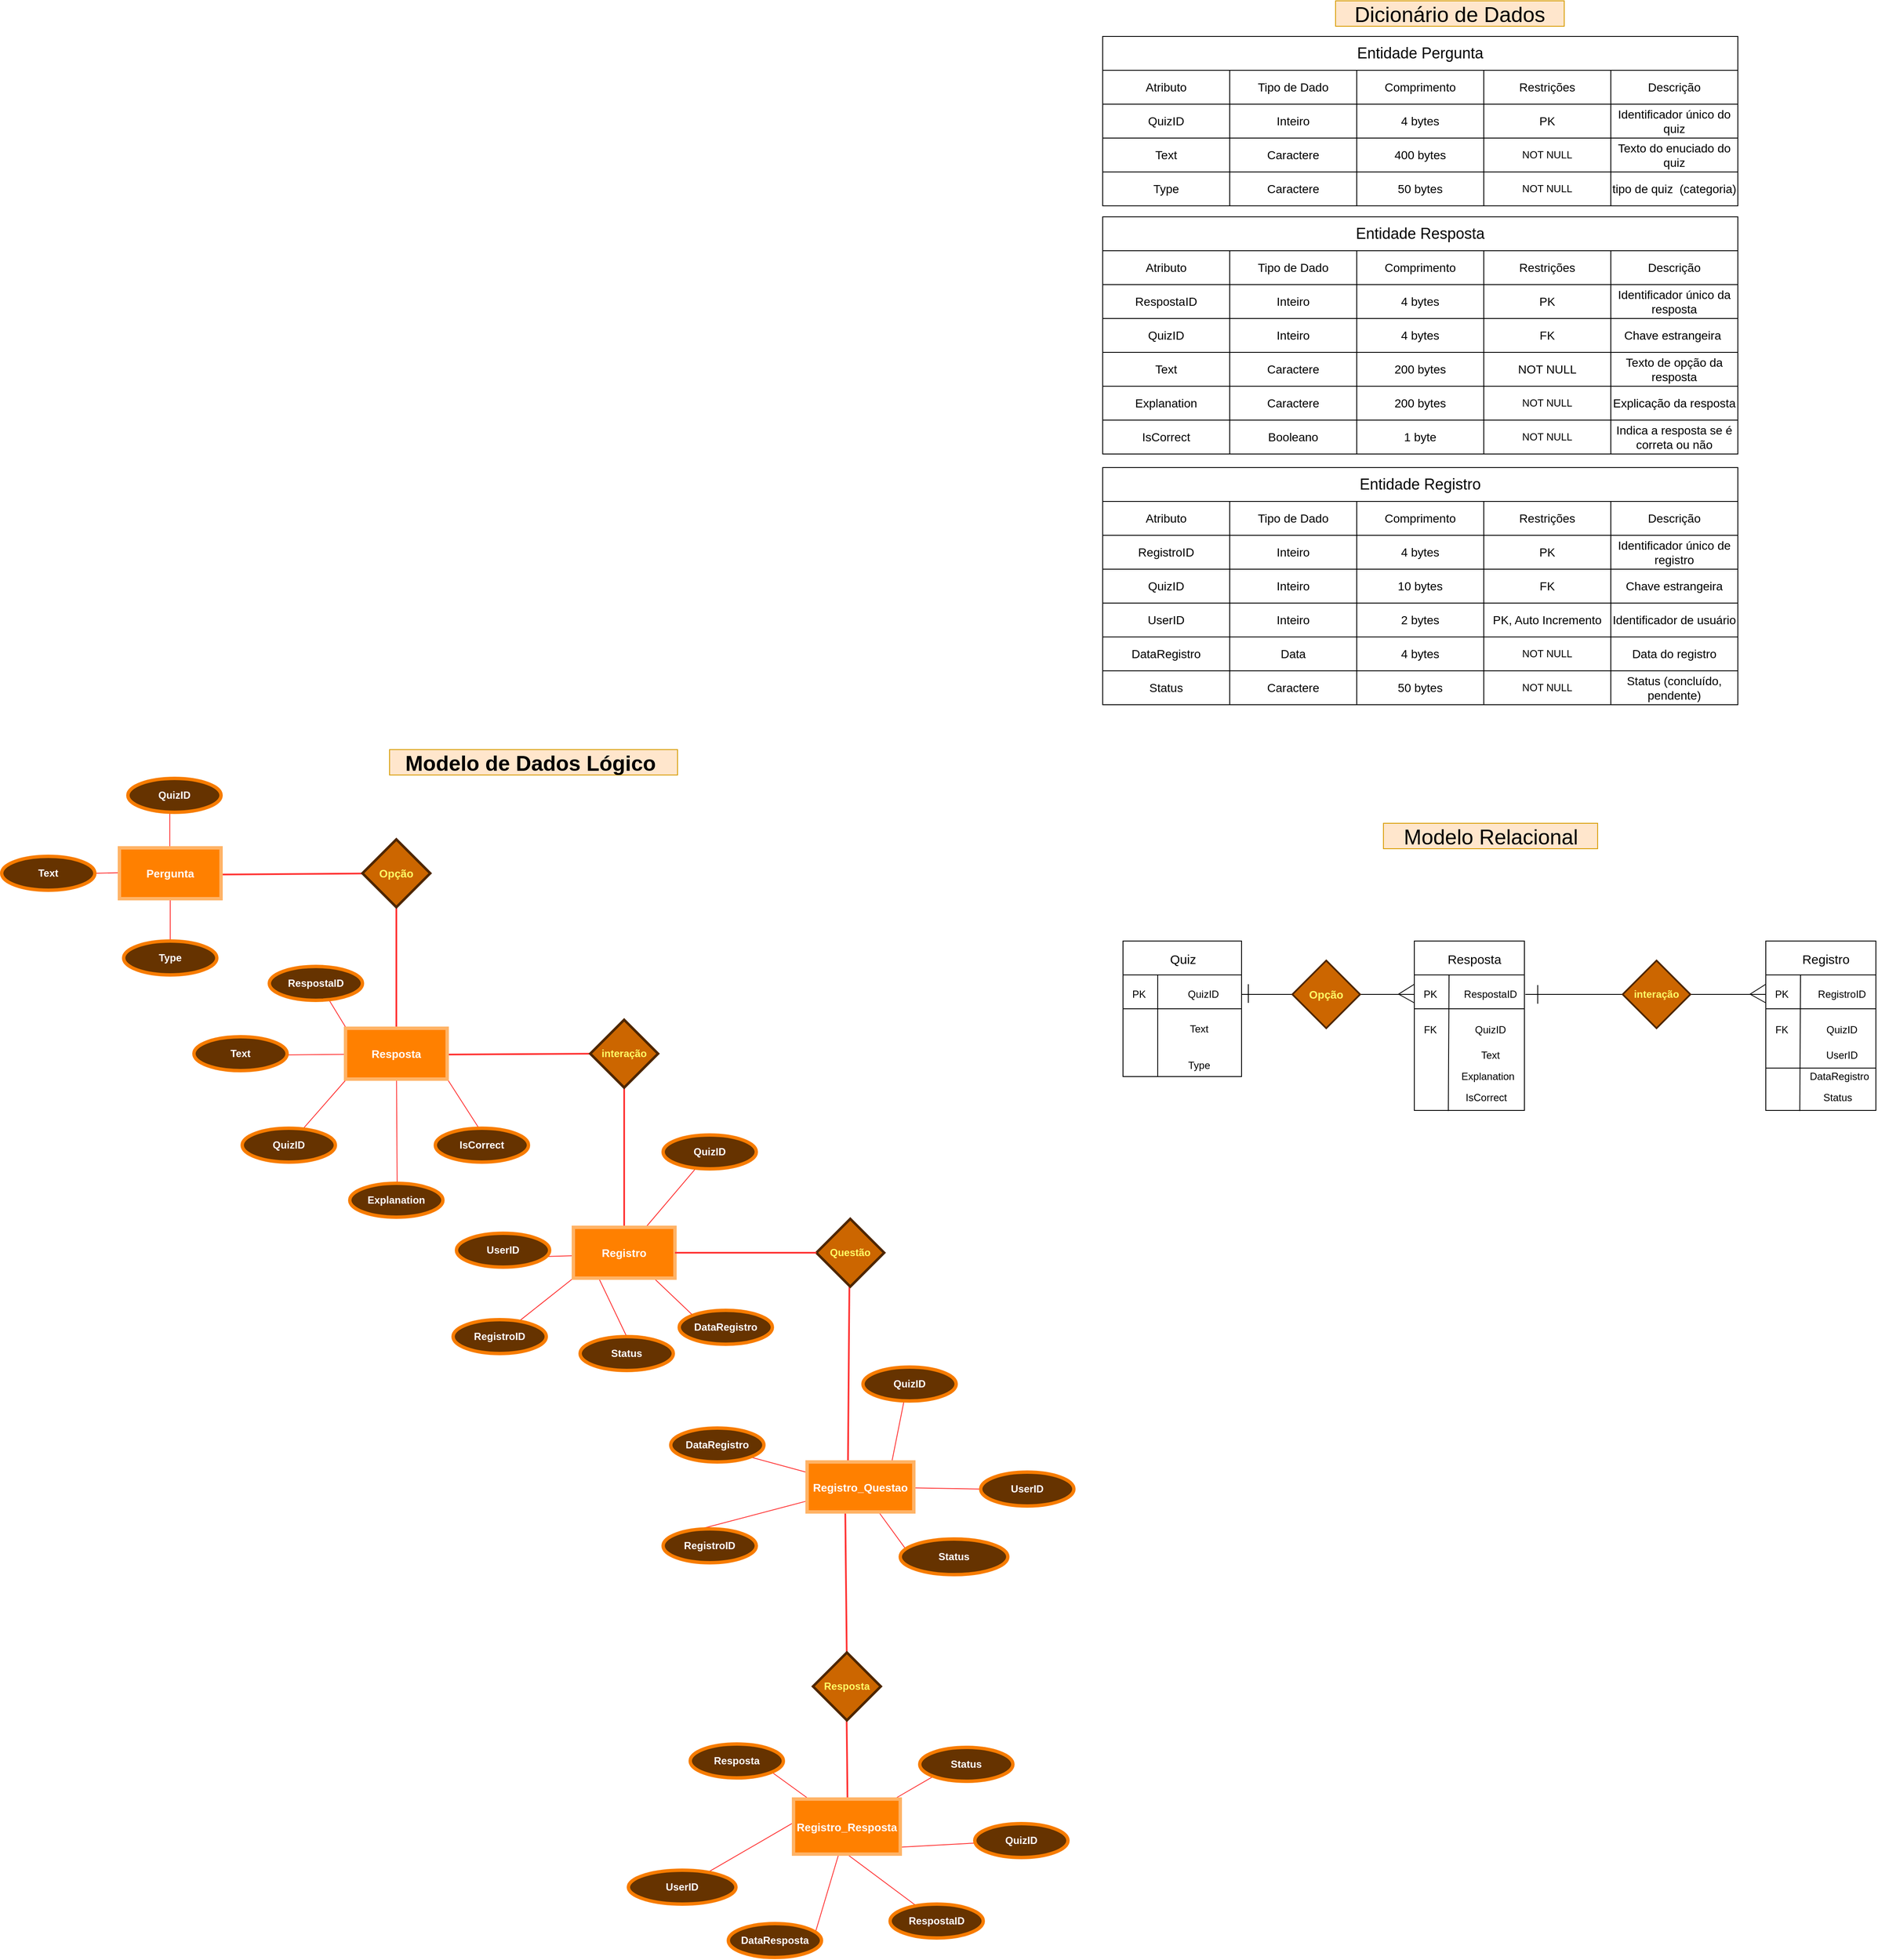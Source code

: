 <mxfile version="24.7.10" pages="2">
  <diagram name="Página-1" id="CfAOnytRVyhiktlgFGWz">
    <mxGraphModel dx="1785" dy="2579" grid="0" gridSize="10" guides="1" tooltips="1" connect="1" arrows="1" fold="1" page="1" pageScale="1" pageWidth="1169" pageHeight="827" background="none" math="0" shadow="0">
      <root>
        <mxCell id="0" />
        <mxCell id="1" parent="0" />
        <mxCell id="pCnDF8SPpKeX2teaOgnv-45" value="" style="endArrow=none;html=1;rounded=0;strokeColor=#FF3333;strokeWidth=2;" edge="1" parent="1">
          <mxGeometry width="50" height="50" relative="1" as="geometry">
            <mxPoint x="1007" y="1099" as="sourcePoint" />
            <mxPoint x="1009" y="1289.73" as="targetPoint" />
          </mxGeometry>
        </mxCell>
        <mxCell id="pCnDF8SPpKeX2teaOgnv-42" value="" style="endArrow=none;html=1;rounded=0;strokeColor=#FF3333;strokeWidth=2;entryX=0.383;entryY=0.031;entryDx=0;entryDy=0;entryPerimeter=0;" edge="1" parent="1" target="pCnDF8SPpKeX2teaOgnv-11">
          <mxGeometry width="50" height="50" relative="1" as="geometry">
            <mxPoint x="1011" y="646" as="sourcePoint" />
            <mxPoint x="1011" y="1012" as="targetPoint" />
          </mxGeometry>
        </mxCell>
        <mxCell id="pCnDF8SPpKeX2teaOgnv-41" value="" style="endArrow=none;html=1;rounded=0;strokeColor=#FF3333;entryX=0.893;entryY=0.866;entryDx=0;entryDy=0;entryPerimeter=0;" edge="1" parent="1" source="pCnDF8SPpKeX2teaOgnv-28" target="pCnDF8SPpKeX2teaOgnv-40">
          <mxGeometry width="50" height="50" relative="1" as="geometry">
            <mxPoint x="1064.66" y="1277.5" as="sourcePoint" />
            <mxPoint x="958" y="1258" as="targetPoint" />
          </mxGeometry>
        </mxCell>
        <mxCell id="pCnDF8SPpKeX2teaOgnv-34" value="" style="endArrow=none;html=1;rounded=0;strokeColor=#FF3333;entryX=0.5;entryY=1;entryDx=0;entryDy=0;" edge="1" parent="1" source="pCnDF8SPpKeX2teaOgnv-31" target="pCnDF8SPpKeX2teaOgnv-28">
          <mxGeometry width="50" height="50" relative="1" as="geometry">
            <mxPoint x="1064" y="1471" as="sourcePoint" />
            <mxPoint x="1003" y="1406" as="targetPoint" />
          </mxGeometry>
        </mxCell>
        <mxCell id="pCnDF8SPpKeX2teaOgnv-36" value="" style="endArrow=none;html=1;rounded=0;strokeColor=#FF3333;entryX=0.968;entryY=0.877;entryDx=0;entryDy=0;entryPerimeter=0;" edge="1" parent="1" source="pCnDF8SPpKeX2teaOgnv-32" target="pCnDF8SPpKeX2teaOgnv-28">
          <mxGeometry width="50" height="50" relative="1" as="geometry">
            <mxPoint x="1236.66" y="1458" as="sourcePoint" />
            <mxPoint x="1236.66" y="1385" as="targetPoint" />
          </mxGeometry>
        </mxCell>
        <mxCell id="pCnDF8SPpKeX2teaOgnv-37" value="" style="endArrow=none;html=1;rounded=0;strokeColor=#FF3333;entryX=0.934;entryY=0.266;entryDx=0;entryDy=0;entryPerimeter=0;" edge="1" parent="1" source="pCnDF8SPpKeX2teaOgnv-28" target="pCnDF8SPpKeX2teaOgnv-30">
          <mxGeometry width="50" height="50" relative="1" as="geometry">
            <mxPoint x="1021" y="1519.5" as="sourcePoint" />
            <mxPoint x="927.34" y="1454.5" as="targetPoint" />
          </mxGeometry>
        </mxCell>
        <mxCell id="pCnDF8SPpKeX2teaOgnv-38" value="" style="endArrow=none;html=1;rounded=0;strokeColor=#FF3333;exitX=0.03;exitY=0.394;exitDx=0;exitDy=0;exitPerimeter=0;" edge="1" parent="1" source="pCnDF8SPpKeX2teaOgnv-28" target="pCnDF8SPpKeX2teaOgnv-29">
          <mxGeometry width="50" height="50" relative="1" as="geometry">
            <mxPoint x="1016" y="1289" as="sourcePoint" />
            <mxPoint x="918.34" y="1342.5" as="targetPoint" />
          </mxGeometry>
        </mxCell>
        <mxCell id="pCnDF8SPpKeX2teaOgnv-39" value="" style="endArrow=none;html=1;rounded=0;strokeColor=#FF3333;exitX=0;exitY=1;exitDx=0;exitDy=0;" edge="1" parent="1" source="pCnDF8SPpKeX2teaOgnv-33" target="pCnDF8SPpKeX2teaOgnv-28">
          <mxGeometry width="50" height="50" relative="1" as="geometry">
            <mxPoint x="1230" y="1325" as="sourcePoint" />
            <mxPoint x="1136.34" y="1260" as="targetPoint" />
          </mxGeometry>
        </mxCell>
        <mxCell id="pCnDF8SPpKeX2teaOgnv-26" value="" style="endArrow=none;html=1;rounded=0;strokeColor=#FF3333;strokeWidth=2;" edge="1" parent="1">
          <mxGeometry width="50" height="50" relative="1" as="geometry">
            <mxPoint x="1006" y="915" as="sourcePoint" />
            <mxPoint x="1008" y="1105.73" as="targetPoint" />
          </mxGeometry>
        </mxCell>
        <mxCell id="pCnDF8SPpKeX2teaOgnv-19" value="" style="endArrow=none;html=1;rounded=0;exitX=0.796;exitY=-0.021;exitDx=0;exitDy=0;exitPerimeter=0;strokeColor=#FF3333;entryX=0.44;entryY=1.003;entryDx=0;entryDy=0;entryPerimeter=0;" edge="1" parent="1" source="pCnDF8SPpKeX2teaOgnv-11" target="pCnDF8SPpKeX2teaOgnv-17">
          <mxGeometry width="50" height="50" relative="1" as="geometry">
            <mxPoint x="1115" y="947" as="sourcePoint" />
            <mxPoint x="1165" y="897" as="targetPoint" />
          </mxGeometry>
        </mxCell>
        <mxCell id="pCnDF8SPpKeX2teaOgnv-20" value="" style="endArrow=none;html=1;rounded=0;strokeColor=#FF3333;entryX=0;entryY=0.5;entryDx=0;entryDy=0;" edge="1" parent="1" source="pCnDF8SPpKeX2teaOgnv-11" target="pCnDF8SPpKeX2teaOgnv-16">
          <mxGeometry width="50" height="50" relative="1" as="geometry">
            <mxPoint x="1171" y="1075" as="sourcePoint" />
            <mxPoint x="1221" y="1025" as="targetPoint" />
          </mxGeometry>
        </mxCell>
        <mxCell id="pCnDF8SPpKeX2teaOgnv-21" value="" style="endArrow=none;html=1;rounded=0;strokeColor=#FF3333;entryX=1;entryY=1;entryDx=0;entryDy=0;" edge="1" parent="1" source="pCnDF8SPpKeX2teaOgnv-11" target="pCnDF8SPpKeX2teaOgnv-18">
          <mxGeometry width="50" height="50" relative="1" as="geometry">
            <mxPoint x="945.78" y="1043.372" as="sourcePoint" />
            <mxPoint x="886" y="929" as="targetPoint" />
          </mxGeometry>
        </mxCell>
        <mxCell id="pCnDF8SPpKeX2teaOgnv-22" value="" style="endArrow=none;html=1;rounded=0;strokeColor=#FF3333;exitX=0.202;exitY=0.147;exitDx=0;exitDy=0;exitPerimeter=0;" edge="1" parent="1" source="pCnDF8SPpKeX2teaOgnv-15" target="pCnDF8SPpKeX2teaOgnv-11">
          <mxGeometry width="50" height="50" relative="1" as="geometry">
            <mxPoint x="1097" y="1096" as="sourcePoint" />
            <mxPoint x="1147" y="1046" as="targetPoint" />
          </mxGeometry>
        </mxCell>
        <mxCell id="pCnDF8SPpKeX2teaOgnv-24" value="" style="endArrow=none;html=1;rounded=0;entryX=0.044;entryY=0.255;entryDx=0;entryDy=0;entryPerimeter=0;strokeColor=#FF3333;" edge="1" parent="1" source="pCnDF8SPpKeX2teaOgnv-11" target="pCnDF8SPpKeX2teaOgnv-23">
          <mxGeometry width="50" height="50" relative="1" as="geometry">
            <mxPoint x="1143" y="1026" as="sourcePoint" />
            <mxPoint x="1217" y="1041" as="targetPoint" />
          </mxGeometry>
        </mxCell>
        <mxCell id="pCnDF8SPpKeX2teaOgnv-8" value="" style="endArrow=none;html=1;rounded=0;strokeColor=#FF3333;strokeWidth=2;exitX=0.5;exitY=0;exitDx=0;exitDy=0;" edge="1" parent="1" source="HS95jySbX7dwUbGqQUbD-3">
          <mxGeometry width="50" height="50" relative="1" as="geometry">
            <mxPoint x="745" y="570" as="sourcePoint" />
            <mxPoint x="745" y="418" as="targetPoint" />
          </mxGeometry>
        </mxCell>
        <mxCell id="pCnDF8SPpKeX2teaOgnv-7" value="" style="endArrow=none;html=1;rounded=0;exitX=1;exitY=0.5;exitDx=0;exitDy=0;strokeWidth=2;strokeColor=#FF3333;" edge="1" parent="1">
          <mxGeometry width="50" height="50" relative="1" as="geometry">
            <mxPoint x="536" y="382" as="sourcePoint" />
            <mxPoint x="709" y="381" as="targetPoint" />
          </mxGeometry>
        </mxCell>
        <mxCell id="HS95jySbX7dwUbGqQUbD-29" value="" style="endArrow=none;html=1;rounded=0;strokeColor=#FF3333;exitX=0.033;exitY=0.948;exitDx=0;exitDy=0;exitPerimeter=0;" parent="1" target="HS95jySbX7dwUbGqQUbD-25" edge="1" source="HS95jySbX7dwUbGqQUbD-2">
          <mxGeometry width="50" height="50" relative="1" as="geometry">
            <mxPoint x="554" y="594" as="sourcePoint" />
            <mxPoint x="604" y="544" as="targetPoint" />
          </mxGeometry>
        </mxCell>
        <mxCell id="pCnDF8SPpKeX2teaOgnv-5" value="" style="endArrow=none;html=1;rounded=0;exitX=0.5;exitY=0;exitDx=0;exitDy=0;strokeWidth=2;strokeColor=#FF3333;entryX=0.5;entryY=1;entryDx=0;entryDy=0;" edge="1" parent="1" source="HS95jySbX7dwUbGqQUbD-2" target="HS95jySbX7dwUbGqQUbD-4">
          <mxGeometry width="50" height="50" relative="1" as="geometry">
            <mxPoint x="617" y="491" as="sourcePoint" />
            <mxPoint x="667" y="441" as="targetPoint" />
          </mxGeometry>
        </mxCell>
        <mxCell id="HS95jySbX7dwUbGqQUbD-20" value="" style="endArrow=none;html=1;rounded=0;strokeColor=#FF3333;" parent="1" edge="1">
          <mxGeometry width="50" height="50" relative="1" as="geometry">
            <mxPoint x="209" y="248" as="sourcePoint" />
            <mxPoint x="209" y="188" as="targetPoint" />
          </mxGeometry>
        </mxCell>
        <mxCell id="HS95jySbX7dwUbGqQUbD-16" value="" style="endArrow=none;html=1;rounded=0;strokeColor=#FF3333;" parent="1" edge="1">
          <mxGeometry width="50" height="50" relative="1" as="geometry">
            <mxPoint x="208.5" y="160" as="sourcePoint" />
            <mxPoint x="208.5" y="80" as="targetPoint" />
          </mxGeometry>
        </mxCell>
        <mxCell id="HS95jySbX7dwUbGqQUbD-18" value="" style="endArrow=none;html=1;rounded=0;exitX=1;exitY=0.5;exitDx=0;exitDy=0;strokeColor=#FF3333;" parent="1" source="HS95jySbX7dwUbGqQUbD-17" edge="1">
          <mxGeometry width="50" height="50" relative="1" as="geometry">
            <mxPoint x="46" y="159" as="sourcePoint" />
            <mxPoint x="168" y="167" as="targetPoint" />
          </mxGeometry>
        </mxCell>
        <mxCell id="pCnDF8SPpKeX2teaOgnv-4" value="" style="endArrow=none;html=1;rounded=0;strokeColor=#FF3333;strokeWidth=2;" edge="1" parent="1" target="HS95jySbX7dwUbGqQUbD-4">
          <mxGeometry width="50" height="50" relative="1" as="geometry">
            <mxPoint x="242" y="169.58" as="sourcePoint" />
            <mxPoint x="325" y="169" as="targetPoint" />
          </mxGeometry>
        </mxCell>
        <mxCell id="HS95jySbX7dwUbGqQUbD-100" value="" style="line;strokeWidth=1;rotatable=0;dashed=0;labelPosition=right;align=left;verticalAlign=middle;spacingTop=0;spacingLeft=6;points=[];portConstraint=eastwest;" parent="1" vertex="1">
          <mxGeometry x="1474" y="306.0" width="205" height="10" as="geometry" />
        </mxCell>
        <mxCell id="HS95jySbX7dwUbGqQUbD-42" value="" style="endArrow=none;html=1;rounded=0;exitX=0;exitY=0;exitDx=0;exitDy=0;strokeColor=#FF3333;" parent="1" source="HS95jySbX7dwUbGqQUbD-33" edge="1">
          <mxGeometry width="50" height="50" relative="1" as="geometry">
            <mxPoint x="709" y="676" as="sourcePoint" />
            <mxPoint x="759" y="626" as="targetPoint" />
          </mxGeometry>
        </mxCell>
        <mxCell id="HS95jySbX7dwUbGqQUbD-41" value="" style="endArrow=none;html=1;rounded=0;exitX=1;exitY=0.5;exitDx=0;exitDy=0;strokeColor=#FF3333;entryX=0.114;entryY=0.757;entryDx=0;entryDy=0;entryPerimeter=0;" parent="1" source="HS95jySbX7dwUbGqQUbD-3" edge="1" target="HS95jySbX7dwUbGqQUbD-34">
          <mxGeometry width="50" height="50" relative="1" as="geometry">
            <mxPoint x="988" y="603" as="sourcePoint" />
            <mxPoint x="1038" y="553" as="targetPoint" />
          </mxGeometry>
        </mxCell>
        <mxCell id="HS95jySbX7dwUbGqQUbD-40" value="" style="endArrow=none;html=1;rounded=0;entryX=0.25;entryY=1;entryDx=0;entryDy=0;exitX=0.5;exitY=0;exitDx=0;exitDy=0;strokeColor=#FF3333;" parent="1" source="HS95jySbX7dwUbGqQUbD-37" target="HS95jySbX7dwUbGqQUbD-3" edge="1">
          <mxGeometry width="50" height="50" relative="1" as="geometry">
            <mxPoint x="869" y="666" as="sourcePoint" />
            <mxPoint x="919" y="616" as="targetPoint" />
          </mxGeometry>
        </mxCell>
        <mxCell id="HS95jySbX7dwUbGqQUbD-39" value="" style="endArrow=none;html=1;rounded=0;strokeColor=#FF3333;entryX=0.356;entryY=0.968;entryDx=0;entryDy=0;entryPerimeter=0;" parent="1" source="HS95jySbX7dwUbGqQUbD-3" edge="1" target="HS95jySbX7dwUbGqQUbD-35">
          <mxGeometry width="50" height="50" relative="1" as="geometry">
            <mxPoint x="964" y="519" as="sourcePoint" />
            <mxPoint x="1014" y="469" as="targetPoint" />
          </mxGeometry>
        </mxCell>
        <mxCell id="HS95jySbX7dwUbGqQUbD-38" value="" style="endArrow=none;html=1;rounded=0;strokeColor=#FF3333;exitX=0;exitY=1;exitDx=0;exitDy=0;" parent="1" edge="1" target="HS95jySbX7dwUbGqQUbD-36" source="HS95jySbX7dwUbGqQUbD-3">
          <mxGeometry width="50" height="50" relative="1" as="geometry">
            <mxPoint x="652" y="701" as="sourcePoint" />
            <mxPoint x="624" y="655" as="targetPoint" />
          </mxGeometry>
        </mxCell>
        <mxCell id="HS95jySbX7dwUbGqQUbD-32" value="" style="endArrow=none;html=1;rounded=0;entryX=0.985;entryY=0.948;entryDx=0;entryDy=0;strokeColor=#FF3333;exitX=0.474;exitY=0.026;exitDx=0;exitDy=0;exitPerimeter=0;entryPerimeter=0;" parent="1" target="HS95jySbX7dwUbGqQUbD-2" edge="1" source="HS95jySbX7dwUbGqQUbD-22">
          <mxGeometry width="50" height="50" relative="1" as="geometry">
            <mxPoint x="369" y="589" as="sourcePoint" />
            <mxPoint x="419" y="539" as="targetPoint" />
          </mxGeometry>
        </mxCell>
        <mxCell id="HS95jySbX7dwUbGqQUbD-31" value="" style="endArrow=none;html=1;rounded=0;exitX=0.509;exitY=0.146;exitDx=0;exitDy=0;strokeColor=#FF3333;exitPerimeter=0;" parent="1" source="HS95jySbX7dwUbGqQUbD-23" edge="1" target="HS95jySbX7dwUbGqQUbD-2">
          <mxGeometry width="50" height="50" relative="1" as="geometry">
            <mxPoint x="389" y="634" as="sourcePoint" />
            <mxPoint x="439" y="584" as="targetPoint" />
          </mxGeometry>
        </mxCell>
        <mxCell id="HS95jySbX7dwUbGqQUbD-30" value="" style="endArrow=none;html=1;rounded=0;strokeColor=#FF3333;" parent="1" edge="1">
          <mxGeometry width="50" height="50" relative="1" as="geometry">
            <mxPoint x="341" y="382.5" as="sourcePoint" />
            <mxPoint x="448" y="381.5" as="targetPoint" />
          </mxGeometry>
        </mxCell>
        <mxCell id="HS95jySbX7dwUbGqQUbD-27" value="" style="endArrow=none;html=1;rounded=0;strokeColor=#FF3333;exitX=0.033;exitY=0.083;exitDx=0;exitDy=0;exitPerimeter=0;entryX=0.628;entryY=0.931;entryDx=0;entryDy=0;entryPerimeter=0;" parent="1" edge="1" target="HS95jySbX7dwUbGqQUbD-26" source="HS95jySbX7dwUbGqQUbD-2">
          <mxGeometry width="50" height="50" relative="1" as="geometry">
            <mxPoint x="503" y="671" as="sourcePoint" />
            <mxPoint x="553" y="621" as="targetPoint" />
          </mxGeometry>
        </mxCell>
        <mxCell id="HS95jySbX7dwUbGqQUbD-1" value="&lt;font style=&quot;vertical-align: inherit;&quot;&gt;&lt;font style=&quot;vertical-align: inherit;&quot;&gt;&lt;font style=&quot;vertical-align: inherit;&quot;&gt;&lt;font style=&quot;vertical-align: inherit;&quot;&gt;&lt;font style=&quot;vertical-align: inherit;&quot;&gt;&lt;font size=&quot;1&quot; color=&quot;#ffffff&quot; style=&quot;vertical-align: inherit;&quot;&gt;&lt;b style=&quot;font-size: 13px;&quot;&gt;Pergunta&lt;/b&gt;&lt;/font&gt;&lt;/font&gt;&lt;/font&gt;&lt;/font&gt;&lt;/font&gt;&lt;/font&gt;" style="rounded=0;whiteSpace=wrap;html=1;fillColor=#FF8000;strokeWidth=4;strokeColor=#FFB366;" parent="1" vertex="1">
          <mxGeometry x="149" y="138" width="120" height="60" as="geometry" />
        </mxCell>
        <mxCell id="HS95jySbX7dwUbGqQUbD-2" value="&lt;font style=&quot;vertical-align: inherit;&quot;&gt;&lt;font color=&quot;#ffffff&quot; style=&quot;vertical-align: inherit; font-size: 13px;&quot;&gt;&lt;b&gt;Resposta&lt;/b&gt;&lt;/font&gt;&lt;/font&gt;" style="rounded=0;whiteSpace=wrap;html=1;fillColor=#FF8000;strokeWidth=4;strokeColor=#FFB366;" parent="1" vertex="1">
          <mxGeometry x="416" y="351" width="120" height="60" as="geometry" />
        </mxCell>
        <mxCell id="HS95jySbX7dwUbGqQUbD-3" value="&lt;font style=&quot;vertical-align: inherit;&quot;&gt;&lt;font style=&quot;vertical-align: inherit;&quot;&gt;&lt;font style=&quot;vertical-align: inherit;&quot;&gt;&lt;font style=&quot;vertical-align: inherit;&quot;&gt;&lt;font style=&quot;vertical-align: inherit;&quot;&gt;&lt;font color=&quot;#ffffff&quot; size=&quot;1&quot; style=&quot;vertical-align: inherit;&quot;&gt;&lt;b style=&quot;font-size: 13px;&quot;&gt;Registro&lt;/b&gt;&lt;/font&gt;&lt;/font&gt;&lt;/font&gt;&lt;/font&gt;&lt;/font&gt;&lt;/font&gt;" style="rounded=0;whiteSpace=wrap;html=1;fillColor=#FF8000;strokeWidth=4;strokeColor=#FFB366;" parent="1" vertex="1">
          <mxGeometry x="685" y="586" width="120" height="60" as="geometry" />
        </mxCell>
        <mxCell id="HS95jySbX7dwUbGqQUbD-4" value="&lt;font style=&quot;vertical-align: inherit;&quot;&gt;&lt;font size=&quot;1&quot; color=&quot;#ffff66&quot; style=&quot;vertical-align: inherit;&quot;&gt;&lt;b style=&quot;font-size: 13px;&quot;&gt;Opção&lt;/b&gt;&lt;/font&gt;&lt;/font&gt;" style="rhombus;whiteSpace=wrap;html=1;fillColor=#CC6600;strokeWidth=3;strokeColor=#4D2600;" parent="1" vertex="1">
          <mxGeometry x="436" y="128" width="80" height="80" as="geometry" />
        </mxCell>
        <mxCell id="HS95jySbX7dwUbGqQUbD-5" value="&lt;font color=&quot;#ffff66&quot;&gt;&lt;b&gt;interação&lt;/b&gt;&lt;/font&gt;" style="rhombus;whiteSpace=wrap;html=1;fillColor=#CC6600;strokeWidth=3;strokeColor=#4D2600;" parent="1" vertex="1">
          <mxGeometry x="705" y="341" width="80" height="80" as="geometry" />
        </mxCell>
        <mxCell id="HS95jySbX7dwUbGqQUbD-13" value="&lt;font style=&quot;vertical-align: inherit;&quot;&gt;&lt;font color=&quot;#ffffff&quot; style=&quot;vertical-align: inherit;&quot;&gt;&lt;b&gt;QuizID&lt;/b&gt;&lt;/font&gt;&lt;/font&gt;" style="ellipse;whiteSpace=wrap;html=1;fillColor=#663300;strokeColor=#F77C00;strokeWidth=4;" parent="1" vertex="1">
          <mxGeometry x="159" y="56" width="110" height="40" as="geometry" />
        </mxCell>
        <mxCell id="HS95jySbX7dwUbGqQUbD-17" value="&lt;font style=&quot;vertical-align: inherit;&quot;&gt;&lt;font color=&quot;#ffffff&quot; style=&quot;vertical-align: inherit;&quot;&gt;&lt;b&gt;Text&lt;/b&gt;&lt;/font&gt;&lt;/font&gt;" style="ellipse;whiteSpace=wrap;html=1;fillColor=#663300;strokeColor=#F77C00;strokeWidth=4;" parent="1" vertex="1">
          <mxGeometry x="10" y="148" width="110" height="40" as="geometry" />
        </mxCell>
        <mxCell id="HS95jySbX7dwUbGqQUbD-19" value="&lt;font style=&quot;vertical-align: inherit;&quot;&gt;&lt;font color=&quot;#ffffff&quot; style=&quot;vertical-align: inherit;&quot;&gt;&lt;b&gt;Type&lt;/b&gt;&lt;/font&gt;&lt;/font&gt;" style="ellipse;whiteSpace=wrap;html=1;fillColor=#663300;strokeColor=#F77C00;strokeWidth=4;" parent="1" vertex="1">
          <mxGeometry x="154" y="248" width="110" height="40" as="geometry" />
        </mxCell>
        <mxCell id="HS95jySbX7dwUbGqQUbD-22" value="&lt;font style=&quot;vertical-align: inherit;&quot;&gt;&lt;font color=&quot;#ffffff&quot; style=&quot;vertical-align: inherit;&quot;&gt;&lt;b&gt;IsCorrect&lt;/b&gt;&lt;/font&gt;&lt;/font&gt;" style="ellipse;whiteSpace=wrap;html=1;fillColor=#663300;strokeColor=#F77C00;strokeWidth=4;" parent="1" vertex="1">
          <mxGeometry x="522" y="469" width="110" height="40" as="geometry" />
        </mxCell>
        <mxCell id="HS95jySbX7dwUbGqQUbD-23" value="&lt;font style=&quot;vertical-align: inherit;&quot;&gt;&lt;font color=&quot;#ffffff&quot; style=&quot;vertical-align: inherit;&quot;&gt;&lt;b&gt;Explanation&lt;/b&gt;&lt;/font&gt;&lt;/font&gt;" style="ellipse;whiteSpace=wrap;html=1;fillColor=#663300;strokeColor=#F77C00;strokeWidth=4;" parent="1" vertex="1">
          <mxGeometry x="421" y="534" width="110" height="40" as="geometry" />
        </mxCell>
        <mxCell id="HS95jySbX7dwUbGqQUbD-24" value="&lt;font style=&quot;vertical-align: inherit;&quot;&gt;&lt;font color=&quot;#ffffff&quot; style=&quot;vertical-align: inherit;&quot;&gt;&lt;b&gt;Text&lt;/b&gt;&lt;/font&gt;&lt;/font&gt;" style="ellipse;whiteSpace=wrap;html=1;fillColor=#663300;strokeColor=#F77C00;strokeWidth=4;" parent="1" vertex="1">
          <mxGeometry x="237" y="361" width="110" height="40" as="geometry" />
        </mxCell>
        <mxCell id="HS95jySbX7dwUbGqQUbD-25" value="&lt;font style=&quot;vertical-align: inherit;&quot;&gt;&lt;font color=&quot;#ffffff&quot; style=&quot;vertical-align: inherit;&quot;&gt;&lt;b&gt;QuizID&lt;/b&gt;&lt;/font&gt;&lt;/font&gt;" style="ellipse;whiteSpace=wrap;html=1;fillColor=#663300;strokeColor=#F77C00;strokeWidth=4;" parent="1" vertex="1">
          <mxGeometry x="294" y="469" width="110" height="40" as="geometry" />
        </mxCell>
        <mxCell id="HS95jySbX7dwUbGqQUbD-26" value="&lt;font style=&quot;vertical-align: inherit;&quot;&gt;&lt;font color=&quot;#ffffff&quot; style=&quot;vertical-align: inherit;&quot;&gt;&lt;b&gt;RespostaID&lt;/b&gt;&lt;/font&gt;&lt;/font&gt;" style="ellipse;whiteSpace=wrap;html=1;fillColor=#663300;strokeColor=#F77C00;strokeWidth=4;" parent="1" vertex="1">
          <mxGeometry x="326" y="278" width="110" height="40" as="geometry" />
        </mxCell>
        <mxCell id="HS95jySbX7dwUbGqQUbD-33" value="&lt;font style=&quot;vertical-align: inherit;&quot;&gt;&lt;font color=&quot;#ffffff&quot; style=&quot;vertical-align: inherit;&quot;&gt;&lt;b&gt;DataRegistro&lt;/b&gt;&lt;/font&gt;&lt;/font&gt;" style="ellipse;whiteSpace=wrap;html=1;fillColor=#663300;strokeColor=#F77C00;strokeWidth=4;" parent="1" vertex="1">
          <mxGeometry x="810" y="684" width="110" height="40" as="geometry" />
        </mxCell>
        <mxCell id="HS95jySbX7dwUbGqQUbD-34" value="&lt;font style=&quot;vertical-align: inherit;&quot;&gt;&lt;font color=&quot;#ffffff&quot; style=&quot;vertical-align: inherit;&quot;&gt;&lt;b&gt;UserID&lt;/b&gt;&lt;/font&gt;&lt;/font&gt;" style="ellipse;whiteSpace=wrap;html=1;fillColor=#663300;strokeColor=#F77C00;strokeWidth=4;" parent="1" vertex="1">
          <mxGeometry x="547" y="593" width="110" height="40" as="geometry" />
        </mxCell>
        <mxCell id="HS95jySbX7dwUbGqQUbD-35" value="&lt;font style=&quot;vertical-align: inherit;&quot;&gt;&lt;font color=&quot;#ffffff&quot; style=&quot;vertical-align: inherit;&quot;&gt;&lt;b&gt;QuizID&lt;/b&gt;&lt;/font&gt;&lt;/font&gt;" style="ellipse;whiteSpace=wrap;html=1;fillColor=#663300;strokeColor=#F77C00;strokeWidth=4;" parent="1" vertex="1">
          <mxGeometry x="791" y="477" width="110" height="40" as="geometry" />
        </mxCell>
        <mxCell id="HS95jySbX7dwUbGqQUbD-36" value="&lt;font style=&quot;vertical-align: inherit;&quot;&gt;&lt;font color=&quot;#ffffff&quot; style=&quot;vertical-align: inherit;&quot;&gt;&lt;b&gt;RegistroID&lt;/b&gt;&lt;/font&gt;&lt;/font&gt;" style="ellipse;whiteSpace=wrap;html=1;fillColor=#663300;strokeColor=#F77C00;strokeWidth=4;" parent="1" vertex="1">
          <mxGeometry x="543" y="695" width="110" height="40" as="geometry" />
        </mxCell>
        <mxCell id="HS95jySbX7dwUbGqQUbD-37" value="&lt;font style=&quot;vertical-align: inherit;&quot;&gt;&lt;font color=&quot;#ffffff&quot; style=&quot;vertical-align: inherit;&quot;&gt;&lt;b&gt;Status&lt;/b&gt;&lt;/font&gt;&lt;/font&gt;" style="ellipse;whiteSpace=wrap;html=1;fillColor=#663300;strokeColor=#F77C00;strokeWidth=4;" parent="1" vertex="1">
          <mxGeometry x="693" y="715" width="110" height="40" as="geometry" />
        </mxCell>
        <mxCell id="HS95jySbX7dwUbGqQUbD-45" value="&lt;b&gt;&lt;font style=&quot;font-size: 25px;&quot;&gt;Modelo de Dados Lógico&amp;nbsp;&lt;/font&gt;&lt;/b&gt;" style="text;strokeColor=#d79b00;align=center;fillColor=#ffe6cc;html=1;verticalAlign=middle;whiteSpace=wrap;rounded=0;" parent="1" vertex="1">
          <mxGeometry x="468" y="22" width="340" height="30" as="geometry" />
        </mxCell>
        <mxCell id="HS95jySbX7dwUbGqQUbD-77" value="" style="rounded=0;whiteSpace=wrap;html=1;" parent="1" vertex="1">
          <mxGeometry x="1334" y="248.0" width="140" height="160" as="geometry" />
        </mxCell>
        <mxCell id="HS95jySbX7dwUbGqQUbD-78" value="" style="endArrow=none;html=1;rounded=0;entryX=1;entryY=0.25;entryDx=0;entryDy=0;" parent="1" target="HS95jySbX7dwUbGqQUbD-77" edge="1">
          <mxGeometry width="50" height="50" relative="1" as="geometry">
            <mxPoint x="1334" y="288.0" as="sourcePoint" />
            <mxPoint x="1476" y="289.0" as="targetPoint" />
          </mxGeometry>
        </mxCell>
        <mxCell id="HS95jySbX7dwUbGqQUbD-79" value="&lt;font style=&quot;font-size: 15px;&quot;&gt;Quiz&lt;/font&gt;" style="text;strokeColor=none;align=center;fillColor=none;html=1;verticalAlign=middle;whiteSpace=wrap;rounded=0;" parent="1" vertex="1">
          <mxGeometry x="1375" y="254.0" width="60" height="30" as="geometry" />
        </mxCell>
        <mxCell id="HS95jySbX7dwUbGqQUbD-81" value="" style="endArrow=none;html=1;rounded=0;" parent="1" edge="1">
          <mxGeometry width="50" height="50" relative="1" as="geometry">
            <mxPoint x="1375" y="408.0" as="sourcePoint" />
            <mxPoint x="1375" y="288.0" as="targetPoint" />
          </mxGeometry>
        </mxCell>
        <mxCell id="HS95jySbX7dwUbGqQUbD-82" value="" style="endArrow=none;html=1;rounded=0;entryX=1;entryY=0.5;entryDx=0;entryDy=0;" parent="1" target="HS95jySbX7dwUbGqQUbD-77" edge="1">
          <mxGeometry width="50" height="50" relative="1" as="geometry">
            <mxPoint x="1334" y="328.0" as="sourcePoint" />
            <mxPoint x="1384" y="278.0" as="targetPoint" />
          </mxGeometry>
        </mxCell>
        <mxCell id="HS95jySbX7dwUbGqQUbD-83" value="PK" style="text;strokeColor=none;align=center;fillColor=none;html=1;verticalAlign=middle;whiteSpace=wrap;rounded=0;" parent="1" vertex="1">
          <mxGeometry x="1338" y="296.0" width="30" height="30" as="geometry" />
        </mxCell>
        <mxCell id="HS95jySbX7dwUbGqQUbD-84" value="QuizID" style="text;strokeColor=none;align=center;fillColor=none;html=1;verticalAlign=middle;whiteSpace=wrap;rounded=0;" parent="1" vertex="1">
          <mxGeometry x="1404" y="296.0" width="50" height="30" as="geometry" />
        </mxCell>
        <mxCell id="HS95jySbX7dwUbGqQUbD-85" value="Text&lt;div&gt;&lt;br&gt;&lt;/div&gt;&lt;div&gt;&lt;br&gt;&lt;/div&gt;&lt;div&gt;Type&lt;/div&gt;" style="text;strokeColor=none;align=center;fillColor=none;html=1;verticalAlign=middle;whiteSpace=wrap;rounded=0;" parent="1" vertex="1">
          <mxGeometry x="1394" y="358.0" width="60" height="30" as="geometry" />
        </mxCell>
        <mxCell id="HS95jySbX7dwUbGqQUbD-86" value="" style="rounded=0;whiteSpace=wrap;html=1;" parent="1" vertex="1">
          <mxGeometry x="1678" y="248.0" width="130" height="200" as="geometry" />
        </mxCell>
        <mxCell id="HS95jySbX7dwUbGqQUbD-87" value="" style="endArrow=none;html=1;rounded=0;" parent="1" edge="1">
          <mxGeometry width="50" height="50" relative="1" as="geometry">
            <mxPoint x="1678" y="288.0" as="sourcePoint" />
            <mxPoint x="1808" y="288.0" as="targetPoint" />
          </mxGeometry>
        </mxCell>
        <mxCell id="HS95jySbX7dwUbGqQUbD-88" value="&lt;font style=&quot;font-size: 15px;&quot;&gt;Resposta&lt;/font&gt;" style="text;strokeColor=none;align=center;fillColor=none;html=1;verticalAlign=middle;whiteSpace=wrap;rounded=0;" parent="1" vertex="1">
          <mxGeometry x="1719" y="254.0" width="60" height="30" as="geometry" />
        </mxCell>
        <mxCell id="HS95jySbX7dwUbGqQUbD-89" value="" style="endArrow=none;html=1;rounded=0;exitX=0.309;exitY=1.003;exitDx=0;exitDy=0;exitPerimeter=0;" parent="1" source="HS95jySbX7dwUbGqQUbD-86" edge="1">
          <mxGeometry width="50" height="50" relative="1" as="geometry">
            <mxPoint x="1719" y="408.0" as="sourcePoint" />
            <mxPoint x="1719" y="288.0" as="targetPoint" />
          </mxGeometry>
        </mxCell>
        <mxCell id="HS95jySbX7dwUbGqQUbD-90" value="" style="endArrow=none;html=1;rounded=0;" parent="1" edge="1">
          <mxGeometry width="50" height="50" relative="1" as="geometry">
            <mxPoint x="1678" y="328.0" as="sourcePoint" />
            <mxPoint x="1808" y="328.0" as="targetPoint" />
          </mxGeometry>
        </mxCell>
        <mxCell id="HS95jySbX7dwUbGqQUbD-91" value="PK" style="text;strokeColor=none;align=center;fillColor=none;html=1;verticalAlign=middle;whiteSpace=wrap;rounded=0;" parent="1" vertex="1">
          <mxGeometry x="1682" y="296.0" width="30" height="30" as="geometry" />
        </mxCell>
        <mxCell id="HS95jySbX7dwUbGqQUbD-92" value="RespostaID" style="text;strokeColor=none;align=center;fillColor=none;html=1;verticalAlign=middle;whiteSpace=wrap;rounded=0;" parent="1" vertex="1">
          <mxGeometry x="1743" y="296.0" width="50" height="30" as="geometry" />
        </mxCell>
        <mxCell id="HS95jySbX7dwUbGqQUbD-94" value="QuizID" style="text;strokeColor=none;align=center;fillColor=none;html=1;verticalAlign=middle;whiteSpace=wrap;rounded=0;" parent="1" vertex="1">
          <mxGeometry x="1738" y="338.0" width="60" height="30" as="geometry" />
        </mxCell>
        <mxCell id="HS95jySbX7dwUbGqQUbD-95" value="FK" style="text;strokeColor=none;align=center;fillColor=none;html=1;verticalAlign=middle;whiteSpace=wrap;rounded=0;" parent="1" vertex="1">
          <mxGeometry x="1682" y="343.0" width="30" height="20" as="geometry" />
        </mxCell>
        <mxCell id="HS95jySbX7dwUbGqQUbD-96" value="Text" style="text;strokeColor=none;align=center;fillColor=none;html=1;verticalAlign=middle;whiteSpace=wrap;rounded=0;" parent="1" vertex="1">
          <mxGeometry x="1748" y="368.0" width="40" height="30" as="geometry" />
        </mxCell>
        <mxCell id="HS95jySbX7dwUbGqQUbD-97" value="Explanation" style="text;strokeColor=none;align=center;fillColor=none;html=1;verticalAlign=middle;whiteSpace=wrap;rounded=0;" parent="1" vertex="1">
          <mxGeometry x="1735" y="393.0" width="60" height="30" as="geometry" />
        </mxCell>
        <mxCell id="HS95jySbX7dwUbGqQUbD-98" value="IsCorrect" style="text;strokeColor=none;align=center;fillColor=none;html=1;verticalAlign=middle;whiteSpace=wrap;rounded=0;" parent="1" vertex="1">
          <mxGeometry x="1733" y="418.0" width="60" height="30" as="geometry" />
        </mxCell>
        <mxCell id="HS95jySbX7dwUbGqQUbD-101" value="" style="endArrow=none;html=1;rounded=0;" parent="1" edge="1">
          <mxGeometry width="50" height="50" relative="1" as="geometry">
            <mxPoint x="1482" y="321.0" as="sourcePoint" />
            <mxPoint x="1482" y="299.0" as="targetPoint" />
          </mxGeometry>
        </mxCell>
        <mxCell id="HS95jySbX7dwUbGqQUbD-102" value="" style="endArrow=none;html=1;rounded=0;" parent="1" edge="1">
          <mxGeometry width="50" height="50" relative="1" as="geometry">
            <mxPoint x="1678" y="321.0" as="sourcePoint" />
            <mxPoint x="1660" y="311.0" as="targetPoint" />
          </mxGeometry>
        </mxCell>
        <mxCell id="HS95jySbX7dwUbGqQUbD-104" value="" style="endArrow=none;html=1;rounded=0;" parent="1" edge="1">
          <mxGeometry width="50" height="50" relative="1" as="geometry">
            <mxPoint x="1659" y="311.0" as="sourcePoint" />
            <mxPoint x="1678" y="299.0" as="targetPoint" />
          </mxGeometry>
        </mxCell>
        <mxCell id="HS95jySbX7dwUbGqQUbD-105" value="&lt;font style=&quot;vertical-align: inherit;&quot;&gt;&lt;font size=&quot;1&quot; color=&quot;#ffff66&quot; style=&quot;vertical-align: inherit;&quot;&gt;&lt;b style=&quot;font-size: 13px;&quot;&gt;Opção&lt;/b&gt;&lt;/font&gt;&lt;/font&gt;" style="rhombus;whiteSpace=wrap;html=1;fillColor=#CC6600;strokeWidth=2;strokeColor=#4D2600;" parent="1" vertex="1">
          <mxGeometry x="1534" y="271.0" width="80" height="80" as="geometry" />
        </mxCell>
        <mxCell id="HS95jySbX7dwUbGqQUbD-106" value="" style="rounded=0;whiteSpace=wrap;html=1;" parent="1" vertex="1">
          <mxGeometry x="2093" y="248.0" width="130" height="200" as="geometry" />
        </mxCell>
        <mxCell id="HS95jySbX7dwUbGqQUbD-107" value="" style="endArrow=none;html=1;rounded=0;" parent="1" edge="1">
          <mxGeometry width="50" height="50" relative="1" as="geometry">
            <mxPoint x="2093" y="288.0" as="sourcePoint" />
            <mxPoint x="2223" y="288.0" as="targetPoint" />
          </mxGeometry>
        </mxCell>
        <mxCell id="HS95jySbX7dwUbGqQUbD-108" value="&lt;font style=&quot;font-size: 15px;&quot;&gt;Registro&lt;/font&gt;" style="text;strokeColor=none;align=center;fillColor=none;html=1;verticalAlign=middle;whiteSpace=wrap;rounded=0;" parent="1" vertex="1">
          <mxGeometry x="2134" y="254.0" width="60" height="30" as="geometry" />
        </mxCell>
        <mxCell id="HS95jySbX7dwUbGqQUbD-109" value="" style="endArrow=none;html=1;rounded=0;exitX=0.309;exitY=1.003;exitDx=0;exitDy=0;exitPerimeter=0;" parent="1" source="HS95jySbX7dwUbGqQUbD-106" edge="1">
          <mxGeometry width="50" height="50" relative="1" as="geometry">
            <mxPoint x="2134" y="408.0" as="sourcePoint" />
            <mxPoint x="2134" y="288.0" as="targetPoint" />
          </mxGeometry>
        </mxCell>
        <mxCell id="HS95jySbX7dwUbGqQUbD-110" value="" style="endArrow=none;html=1;rounded=0;" parent="1" edge="1">
          <mxGeometry width="50" height="50" relative="1" as="geometry">
            <mxPoint x="2093" y="328.0" as="sourcePoint" />
            <mxPoint x="2223" y="328.0" as="targetPoint" />
          </mxGeometry>
        </mxCell>
        <mxCell id="HS95jySbX7dwUbGqQUbD-111" value="PK" style="text;strokeColor=none;align=center;fillColor=none;html=1;verticalAlign=middle;whiteSpace=wrap;rounded=0;" parent="1" vertex="1">
          <mxGeometry x="2097" y="296.0" width="30" height="30" as="geometry" />
        </mxCell>
        <mxCell id="HS95jySbX7dwUbGqQUbD-112" value="RegistroID" style="text;strokeColor=none;align=center;fillColor=none;html=1;verticalAlign=middle;whiteSpace=wrap;rounded=0;" parent="1" vertex="1">
          <mxGeometry x="2158" y="296.0" width="50" height="30" as="geometry" />
        </mxCell>
        <mxCell id="HS95jySbX7dwUbGqQUbD-113" value="QuizID" style="text;strokeColor=none;align=center;fillColor=none;html=1;verticalAlign=middle;whiteSpace=wrap;rounded=0;" parent="1" vertex="1">
          <mxGeometry x="2153" y="338.0" width="60" height="30" as="geometry" />
        </mxCell>
        <mxCell id="HS95jySbX7dwUbGqQUbD-114" value="FK" style="text;strokeColor=none;align=center;fillColor=none;html=1;verticalAlign=middle;whiteSpace=wrap;rounded=0;" parent="1" vertex="1">
          <mxGeometry x="2097" y="343.0" width="30" height="20" as="geometry" />
        </mxCell>
        <mxCell id="HS95jySbX7dwUbGqQUbD-115" value="UserID" style="text;strokeColor=none;align=center;fillColor=none;html=1;verticalAlign=middle;whiteSpace=wrap;rounded=0;" parent="1" vertex="1">
          <mxGeometry x="2163" y="368.0" width="40" height="30" as="geometry" />
        </mxCell>
        <mxCell id="HS95jySbX7dwUbGqQUbD-116" value="DataRegistro" style="text;strokeColor=none;align=center;fillColor=none;html=1;verticalAlign=middle;whiteSpace=wrap;rounded=0;" parent="1" vertex="1">
          <mxGeometry x="2150" y="393.0" width="60" height="30" as="geometry" />
        </mxCell>
        <mxCell id="HS95jySbX7dwUbGqQUbD-117" value="Status" style="text;strokeColor=none;align=center;fillColor=none;html=1;verticalAlign=middle;whiteSpace=wrap;rounded=0;" parent="1" vertex="1">
          <mxGeometry x="2148" y="418.0" width="60" height="30" as="geometry" />
        </mxCell>
        <mxCell id="HS95jySbX7dwUbGqQUbD-118" value="" style="endArrow=none;html=1;rounded=0;" parent="1" edge="1">
          <mxGeometry width="50" height="50" relative="1" as="geometry">
            <mxPoint x="2093" y="321.0" as="sourcePoint" />
            <mxPoint x="2075" y="311.0" as="targetPoint" />
          </mxGeometry>
        </mxCell>
        <mxCell id="HS95jySbX7dwUbGqQUbD-119" value="" style="endArrow=none;html=1;rounded=0;" parent="1" edge="1">
          <mxGeometry width="50" height="50" relative="1" as="geometry">
            <mxPoint x="2074" y="311.0" as="sourcePoint" />
            <mxPoint x="2093" y="299.0" as="targetPoint" />
          </mxGeometry>
        </mxCell>
        <mxCell id="HS95jySbX7dwUbGqQUbD-120" value="" style="line;strokeWidth=1;rotatable=0;dashed=0;labelPosition=right;align=left;verticalAlign=middle;spacingTop=0;spacingLeft=6;points=[];portConstraint=eastwest;" parent="1" vertex="1">
          <mxGeometry x="1809" y="306.0" width="284" height="10" as="geometry" />
        </mxCell>
        <mxCell id="HS95jySbX7dwUbGqQUbD-121" value="&lt;font color=&quot;#ffff66&quot;&gt;&lt;b&gt;interação&lt;/b&gt;&lt;/font&gt;" style="rhombus;whiteSpace=wrap;html=1;fillColor=#CC6600;strokeWidth=2;strokeColor=#4D2600;" parent="1" vertex="1">
          <mxGeometry x="1924" y="271.0" width="80" height="80" as="geometry" />
        </mxCell>
        <mxCell id="HS95jySbX7dwUbGqQUbD-122" value="" style="endArrow=none;html=1;rounded=0;entryX=1;entryY=0.75;entryDx=0;entryDy=0;" parent="1" target="HS95jySbX7dwUbGqQUbD-106" edge="1">
          <mxGeometry width="50" height="50" relative="1" as="geometry">
            <mxPoint x="2093" y="398.0" as="sourcePoint" />
            <mxPoint x="2143" y="348.0" as="targetPoint" />
          </mxGeometry>
        </mxCell>
        <mxCell id="HS95jySbX7dwUbGqQUbD-123" value="" style="endArrow=none;html=1;rounded=0;" parent="1" edge="1">
          <mxGeometry width="50" height="50" relative="1" as="geometry">
            <mxPoint x="1823.71" y="322.0" as="sourcePoint" />
            <mxPoint x="1823.71" y="300.0" as="targetPoint" />
          </mxGeometry>
        </mxCell>
        <mxCell id="HS95jySbX7dwUbGqQUbD-124" value="&lt;font style=&quot;font-size: 25px;&quot;&gt;Dicionário de Dados&lt;/font&gt;" style="text;strokeColor=#d79b00;align=center;fillColor=#ffe6cc;html=1;verticalAlign=middle;whiteSpace=wrap;rounded=0;" parent="1" vertex="1">
          <mxGeometry x="1585" y="-862" width="270" height="30" as="geometry" />
        </mxCell>
        <mxCell id="HS95jySbX7dwUbGqQUbD-125" value="&lt;font style=&quot;font-size: 14px;&quot;&gt;Atributo&lt;/font&gt;" style="rounded=0;whiteSpace=wrap;html=1;" parent="1" vertex="1">
          <mxGeometry x="1310" y="-780" width="150" height="40" as="geometry" />
        </mxCell>
        <mxCell id="HS95jySbX7dwUbGqQUbD-126" value="&lt;font style=&quot;font-size: 14px;&quot;&gt;Tipo de Dado&lt;/font&gt;" style="rounded=0;whiteSpace=wrap;html=1;" parent="1" vertex="1">
          <mxGeometry x="1460" y="-780" width="150" height="40" as="geometry" />
        </mxCell>
        <mxCell id="HS95jySbX7dwUbGqQUbD-127" value="&lt;font style=&quot;font-size: 14px;&quot;&gt;Comprimento&lt;/font&gt;" style="rounded=0;whiteSpace=wrap;html=1;" parent="1" vertex="1">
          <mxGeometry x="1610" y="-780" width="150" height="40" as="geometry" />
        </mxCell>
        <mxCell id="HS95jySbX7dwUbGqQUbD-128" value="&lt;font style=&quot;font-size: 14px;&quot;&gt;Descrição&lt;/font&gt;" style="rounded=0;whiteSpace=wrap;html=1;" parent="1" vertex="1">
          <mxGeometry x="1910" y="-780" width="150" height="40" as="geometry" />
        </mxCell>
        <mxCell id="HS95jySbX7dwUbGqQUbD-129" value="&lt;font style=&quot;font-size: 14px;&quot;&gt;Restrições&lt;/font&gt;" style="rounded=0;whiteSpace=wrap;html=1;" parent="1" vertex="1">
          <mxGeometry x="1760" y="-780" width="150" height="40" as="geometry" />
        </mxCell>
        <mxCell id="HS95jySbX7dwUbGqQUbD-130" value="&lt;font style=&quot;font-size: 18px;&quot;&gt;Entidade Pergunta&lt;/font&gt;" style="rounded=0;whiteSpace=wrap;html=1;" parent="1" vertex="1">
          <mxGeometry x="1310" y="-820" width="750" height="40" as="geometry" />
        </mxCell>
        <mxCell id="HS95jySbX7dwUbGqQUbD-131" value="&lt;font style=&quot;font-size: 14px;&quot;&gt;QuizID&lt;/font&gt;" style="rounded=0;whiteSpace=wrap;html=1;" parent="1" vertex="1">
          <mxGeometry x="1310" y="-740" width="150" height="40" as="geometry" />
        </mxCell>
        <mxCell id="HS95jySbX7dwUbGqQUbD-132" value="&lt;font style=&quot;font-size: 14px;&quot;&gt;Inteiro&lt;/font&gt;" style="rounded=0;whiteSpace=wrap;html=1;" parent="1" vertex="1">
          <mxGeometry x="1460" y="-740" width="150" height="40" as="geometry" />
        </mxCell>
        <mxCell id="HS95jySbX7dwUbGqQUbD-133" value="&lt;font style=&quot;font-size: 14px;&quot;&gt;4 bytes&lt;/font&gt;" style="rounded=0;whiteSpace=wrap;html=1;" parent="1" vertex="1">
          <mxGeometry x="1610" y="-740" width="150" height="40" as="geometry" />
        </mxCell>
        <mxCell id="HS95jySbX7dwUbGqQUbD-134" value="&lt;font style=&quot;font-size: 14px;&quot;&gt;PK&lt;/font&gt;" style="rounded=0;whiteSpace=wrap;html=1;" parent="1" vertex="1">
          <mxGeometry x="1760" y="-740" width="150" height="40" as="geometry" />
        </mxCell>
        <mxCell id="HS95jySbX7dwUbGqQUbD-135" value="&lt;font style=&quot;font-size: 14px;&quot;&gt;Identificador único do quiz&lt;/font&gt;" style="rounded=0;whiteSpace=wrap;html=1;" parent="1" vertex="1">
          <mxGeometry x="1910" y="-740" width="150" height="40" as="geometry" />
        </mxCell>
        <mxCell id="HS95jySbX7dwUbGqQUbD-136" value="&lt;font style=&quot;font-size: 14px;&quot;&gt;Text&lt;/font&gt;" style="rounded=0;whiteSpace=wrap;html=1;" parent="1" vertex="1">
          <mxGeometry x="1310" y="-700" width="150" height="40" as="geometry" />
        </mxCell>
        <mxCell id="HS95jySbX7dwUbGqQUbD-137" value="&lt;span style=&quot;font-size: 14px;&quot;&gt;Caractere&lt;/span&gt;" style="rounded=0;whiteSpace=wrap;html=1;" parent="1" vertex="1">
          <mxGeometry x="1460" y="-700" width="150" height="40" as="geometry" />
        </mxCell>
        <mxCell id="HS95jySbX7dwUbGqQUbD-138" value="&lt;font style=&quot;font-size: 14px;&quot;&gt;400 bytes&lt;/font&gt;" style="rounded=0;whiteSpace=wrap;html=1;" parent="1" vertex="1">
          <mxGeometry x="1610" y="-700" width="150" height="40" as="geometry" />
        </mxCell>
        <mxCell id="HS95jySbX7dwUbGqQUbD-139" value="NOT NULL" style="rounded=0;whiteSpace=wrap;html=1;" parent="1" vertex="1">
          <mxGeometry x="1760" y="-700" width="150" height="40" as="geometry" />
        </mxCell>
        <mxCell id="HS95jySbX7dwUbGqQUbD-140" value="&lt;font style=&quot;font-size: 14px;&quot;&gt;Texto do enuciado do quiz&lt;/font&gt;" style="rounded=0;whiteSpace=wrap;html=1;" parent="1" vertex="1">
          <mxGeometry x="1910" y="-700" width="150" height="40" as="geometry" />
        </mxCell>
        <mxCell id="HS95jySbX7dwUbGqQUbD-141" value="&lt;font style=&quot;font-size: 14px;&quot;&gt;Type&lt;/font&gt;" style="rounded=0;whiteSpace=wrap;html=1;" parent="1" vertex="1">
          <mxGeometry x="1310" y="-660" width="150" height="40" as="geometry" />
        </mxCell>
        <mxCell id="HS95jySbX7dwUbGqQUbD-142" value="&lt;span style=&quot;font-size: 14px;&quot;&gt;Caractere&lt;/span&gt;" style="rounded=0;whiteSpace=wrap;html=1;" parent="1" vertex="1">
          <mxGeometry x="1460" y="-660" width="150" height="40" as="geometry" />
        </mxCell>
        <mxCell id="HS95jySbX7dwUbGqQUbD-143" value="&lt;font style=&quot;font-size: 14px;&quot;&gt;50 bytes&lt;/font&gt;" style="rounded=0;whiteSpace=wrap;html=1;" parent="1" vertex="1">
          <mxGeometry x="1610" y="-660" width="150" height="40" as="geometry" />
        </mxCell>
        <mxCell id="HS95jySbX7dwUbGqQUbD-144" value="NOT NULL" style="rounded=0;whiteSpace=wrap;html=1;" parent="1" vertex="1">
          <mxGeometry x="1760" y="-660" width="150" height="40" as="geometry" />
        </mxCell>
        <mxCell id="HS95jySbX7dwUbGqQUbD-145" value="&lt;font style=&quot;font-size: 14px;&quot;&gt;tipo de quiz&amp;nbsp; (categoria)&lt;/font&gt;" style="rounded=0;whiteSpace=wrap;html=1;" parent="1" vertex="1">
          <mxGeometry x="1910" y="-660" width="150" height="40" as="geometry" />
        </mxCell>
        <mxCell id="HS95jySbX7dwUbGqQUbD-146" value="&lt;font style=&quot;font-size: 14px;&quot;&gt;Atributo&lt;/font&gt;" style="rounded=0;whiteSpace=wrap;html=1;" parent="1" vertex="1">
          <mxGeometry x="1310" y="-567" width="150" height="40" as="geometry" />
        </mxCell>
        <mxCell id="HS95jySbX7dwUbGqQUbD-147" value="&lt;font style=&quot;font-size: 14px;&quot;&gt;Tipo de Dado&lt;/font&gt;" style="rounded=0;whiteSpace=wrap;html=1;" parent="1" vertex="1">
          <mxGeometry x="1460" y="-567" width="150" height="40" as="geometry" />
        </mxCell>
        <mxCell id="HS95jySbX7dwUbGqQUbD-148" value="&lt;font style=&quot;font-size: 14px;&quot;&gt;Comprimento&lt;/font&gt;" style="rounded=0;whiteSpace=wrap;html=1;" parent="1" vertex="1">
          <mxGeometry x="1610" y="-567" width="150" height="40" as="geometry" />
        </mxCell>
        <mxCell id="HS95jySbX7dwUbGqQUbD-149" value="&lt;font style=&quot;font-size: 14px;&quot;&gt;Descrição&lt;/font&gt;" style="rounded=0;whiteSpace=wrap;html=1;" parent="1" vertex="1">
          <mxGeometry x="1910" y="-567" width="150" height="40" as="geometry" />
        </mxCell>
        <mxCell id="HS95jySbX7dwUbGqQUbD-150" value="&lt;font style=&quot;font-size: 14px;&quot;&gt;Restrições&lt;/font&gt;" style="rounded=0;whiteSpace=wrap;html=1;" parent="1" vertex="1">
          <mxGeometry x="1760" y="-567" width="150" height="40" as="geometry" />
        </mxCell>
        <mxCell id="HS95jySbX7dwUbGqQUbD-151" value="&lt;font style=&quot;font-size: 18px;&quot;&gt;Entidade Resposta&lt;/font&gt;" style="rounded=0;whiteSpace=wrap;html=1;" parent="1" vertex="1">
          <mxGeometry x="1310" y="-607" width="750" height="40" as="geometry" />
        </mxCell>
        <mxCell id="HS95jySbX7dwUbGqQUbD-152" value="&lt;font style=&quot;font-size: 14px;&quot;&gt;RespostaID&lt;/font&gt;" style="rounded=0;whiteSpace=wrap;html=1;" parent="1" vertex="1">
          <mxGeometry x="1310" y="-527" width="150" height="40" as="geometry" />
        </mxCell>
        <mxCell id="HS95jySbX7dwUbGqQUbD-153" value="&lt;font style=&quot;font-size: 14px;&quot;&gt;Inteiro&lt;/font&gt;" style="rounded=0;whiteSpace=wrap;html=1;" parent="1" vertex="1">
          <mxGeometry x="1460" y="-527" width="150" height="40" as="geometry" />
        </mxCell>
        <mxCell id="HS95jySbX7dwUbGqQUbD-154" value="&lt;font style=&quot;font-size: 14px;&quot;&gt;4 bytes&lt;/font&gt;" style="rounded=0;whiteSpace=wrap;html=1;" parent="1" vertex="1">
          <mxGeometry x="1610" y="-527" width="150" height="40" as="geometry" />
        </mxCell>
        <mxCell id="HS95jySbX7dwUbGqQUbD-155" value="&lt;font style=&quot;font-size: 14px;&quot;&gt;PK&lt;/font&gt;" style="rounded=0;whiteSpace=wrap;html=1;" parent="1" vertex="1">
          <mxGeometry x="1760" y="-527" width="150" height="40" as="geometry" />
        </mxCell>
        <mxCell id="HS95jySbX7dwUbGqQUbD-156" value="&lt;font style=&quot;font-size: 14px;&quot;&gt;Identificador único da resposta&lt;/font&gt;" style="rounded=0;whiteSpace=wrap;html=1;" parent="1" vertex="1">
          <mxGeometry x="1910" y="-527" width="150" height="40" as="geometry" />
        </mxCell>
        <mxCell id="HS95jySbX7dwUbGqQUbD-157" value="&lt;font style=&quot;font-size: 14px;&quot;&gt;QuizID&lt;/font&gt;" style="rounded=0;whiteSpace=wrap;html=1;" parent="1" vertex="1">
          <mxGeometry x="1310" y="-487" width="150" height="40" as="geometry" />
        </mxCell>
        <mxCell id="HS95jySbX7dwUbGqQUbD-158" value="&lt;font style=&quot;font-size: 14px;&quot;&gt;Inteiro&lt;/font&gt;" style="rounded=0;whiteSpace=wrap;html=1;" parent="1" vertex="1">
          <mxGeometry x="1460" y="-487" width="150" height="40" as="geometry" />
        </mxCell>
        <mxCell id="HS95jySbX7dwUbGqQUbD-159" value="&lt;font style=&quot;font-size: 14px;&quot;&gt;4 bytes&lt;/font&gt;" style="rounded=0;whiteSpace=wrap;html=1;" parent="1" vertex="1">
          <mxGeometry x="1610" y="-487" width="150" height="40" as="geometry" />
        </mxCell>
        <mxCell id="HS95jySbX7dwUbGqQUbD-160" value="&lt;font style=&quot;font-size: 14px;&quot;&gt;FK&lt;/font&gt;" style="rounded=0;whiteSpace=wrap;html=1;" parent="1" vertex="1">
          <mxGeometry x="1760" y="-487" width="150" height="40" as="geometry" />
        </mxCell>
        <mxCell id="HS95jySbX7dwUbGqQUbD-161" value="&lt;font style=&quot;font-size: 14px;&quot;&gt;Chave estrangeira&amp;nbsp;&lt;/font&gt;" style="rounded=0;whiteSpace=wrap;html=1;" parent="1" vertex="1">
          <mxGeometry x="1910" y="-487" width="150" height="40" as="geometry" />
        </mxCell>
        <mxCell id="HS95jySbX7dwUbGqQUbD-162" value="&lt;font style=&quot;font-size: 14px;&quot;&gt;Text&lt;/font&gt;" style="rounded=0;whiteSpace=wrap;html=1;" parent="1" vertex="1">
          <mxGeometry x="1310" y="-447" width="150" height="40" as="geometry" />
        </mxCell>
        <mxCell id="HS95jySbX7dwUbGqQUbD-163" value="&lt;span style=&quot;font-size: 14px;&quot;&gt;Caractere&lt;/span&gt;" style="rounded=0;whiteSpace=wrap;html=1;" parent="1" vertex="1">
          <mxGeometry x="1460" y="-447" width="150" height="40" as="geometry" />
        </mxCell>
        <mxCell id="HS95jySbX7dwUbGqQUbD-164" value="&lt;font style=&quot;font-size: 14px;&quot;&gt;200 bytes&lt;/font&gt;" style="rounded=0;whiteSpace=wrap;html=1;" parent="1" vertex="1">
          <mxGeometry x="1610" y="-447" width="150" height="40" as="geometry" />
        </mxCell>
        <mxCell id="HS95jySbX7dwUbGqQUbD-165" value="&lt;font style=&quot;font-size: 14px;&quot;&gt;NOT NULL&lt;/font&gt;" style="rounded=0;whiteSpace=wrap;html=1;" parent="1" vertex="1">
          <mxGeometry x="1760" y="-447" width="150" height="40" as="geometry" />
        </mxCell>
        <mxCell id="HS95jySbX7dwUbGqQUbD-166" value="&lt;font style=&quot;font-size: 14px;&quot;&gt;Texto de opção da resposta&lt;/font&gt;" style="rounded=0;whiteSpace=wrap;html=1;" parent="1" vertex="1">
          <mxGeometry x="1910" y="-447" width="150" height="40" as="geometry" />
        </mxCell>
        <mxCell id="HS95jySbX7dwUbGqQUbD-167" value="&lt;font style=&quot;font-size: 14px;&quot;&gt;Explanation&lt;/font&gt;" style="rounded=0;whiteSpace=wrap;html=1;" parent="1" vertex="1">
          <mxGeometry x="1310" y="-407" width="150" height="40" as="geometry" />
        </mxCell>
        <mxCell id="HS95jySbX7dwUbGqQUbD-168" value="&lt;font style=&quot;font-size: 14px;&quot;&gt;Caractere&lt;/font&gt;" style="rounded=0;whiteSpace=wrap;html=1;" parent="1" vertex="1">
          <mxGeometry x="1460" y="-407" width="150" height="40" as="geometry" />
        </mxCell>
        <mxCell id="HS95jySbX7dwUbGqQUbD-169" value="&lt;span style=&quot;font-size: 14px;&quot;&gt;200 bytes&lt;/span&gt;" style="rounded=0;whiteSpace=wrap;html=1;" parent="1" vertex="1">
          <mxGeometry x="1610" y="-407" width="150" height="40" as="geometry" />
        </mxCell>
        <mxCell id="HS95jySbX7dwUbGqQUbD-170" value="NOT NULL" style="rounded=0;whiteSpace=wrap;html=1;" parent="1" vertex="1">
          <mxGeometry x="1760" y="-407" width="150" height="40" as="geometry" />
        </mxCell>
        <mxCell id="HS95jySbX7dwUbGqQUbD-171" value="&lt;font style=&quot;font-size: 14px;&quot;&gt;Explicação da resposta&lt;/font&gt;" style="rounded=0;whiteSpace=wrap;html=1;" parent="1" vertex="1">
          <mxGeometry x="1910" y="-407" width="150" height="40" as="geometry" />
        </mxCell>
        <mxCell id="HS95jySbX7dwUbGqQUbD-172" value="&lt;font style=&quot;font-size: 14px;&quot;&gt;IsCorrect&lt;/font&gt;" style="rounded=0;whiteSpace=wrap;html=1;" parent="1" vertex="1">
          <mxGeometry x="1310" y="-367" width="150" height="40" as="geometry" />
        </mxCell>
        <mxCell id="HS95jySbX7dwUbGqQUbD-173" value="&lt;font style=&quot;font-size: 14px;&quot;&gt;Booleano&lt;/font&gt;" style="rounded=0;whiteSpace=wrap;html=1;" parent="1" vertex="1">
          <mxGeometry x="1460" y="-367" width="150" height="40" as="geometry" />
        </mxCell>
        <mxCell id="HS95jySbX7dwUbGqQUbD-174" value="&lt;font style=&quot;font-size: 14px;&quot;&gt;1 byte&lt;/font&gt;" style="rounded=0;whiteSpace=wrap;html=1;" parent="1" vertex="1">
          <mxGeometry x="1610" y="-367" width="150" height="40" as="geometry" />
        </mxCell>
        <mxCell id="HS95jySbX7dwUbGqQUbD-175" value="NOT NULL" style="rounded=0;whiteSpace=wrap;html=1;" parent="1" vertex="1">
          <mxGeometry x="1760" y="-367" width="150" height="40" as="geometry" />
        </mxCell>
        <mxCell id="HS95jySbX7dwUbGqQUbD-176" value="&lt;font style=&quot;font-size: 14px;&quot;&gt;Indica a resposta se é correta ou não&lt;/font&gt;" style="rounded=0;whiteSpace=wrap;html=1;" parent="1" vertex="1">
          <mxGeometry x="1910" y="-367" width="150" height="40" as="geometry" />
        </mxCell>
        <mxCell id="HS95jySbX7dwUbGqQUbD-177" value="&lt;font style=&quot;font-size: 14px;&quot;&gt;Atributo&lt;/font&gt;" style="rounded=0;whiteSpace=wrap;html=1;" parent="1" vertex="1">
          <mxGeometry x="1310" y="-271" width="150" height="40" as="geometry" />
        </mxCell>
        <mxCell id="HS95jySbX7dwUbGqQUbD-178" value="&lt;font style=&quot;font-size: 14px;&quot;&gt;Tipo de Dado&lt;/font&gt;" style="rounded=0;whiteSpace=wrap;html=1;" parent="1" vertex="1">
          <mxGeometry x="1460" y="-271" width="150" height="40" as="geometry" />
        </mxCell>
        <mxCell id="HS95jySbX7dwUbGqQUbD-179" value="&lt;font style=&quot;font-size: 14px;&quot;&gt;Comprimento&lt;/font&gt;" style="rounded=0;whiteSpace=wrap;html=1;" parent="1" vertex="1">
          <mxGeometry x="1610" y="-271" width="150" height="40" as="geometry" />
        </mxCell>
        <mxCell id="HS95jySbX7dwUbGqQUbD-180" value="&lt;font style=&quot;font-size: 14px;&quot;&gt;Descrição&lt;/font&gt;" style="rounded=0;whiteSpace=wrap;html=1;" parent="1" vertex="1">
          <mxGeometry x="1910" y="-271" width="150" height="40" as="geometry" />
        </mxCell>
        <mxCell id="HS95jySbX7dwUbGqQUbD-181" value="&lt;font style=&quot;font-size: 14px;&quot;&gt;Restrições&lt;/font&gt;" style="rounded=0;whiteSpace=wrap;html=1;" parent="1" vertex="1">
          <mxGeometry x="1760" y="-271" width="150" height="40" as="geometry" />
        </mxCell>
        <mxCell id="HS95jySbX7dwUbGqQUbD-182" value="&lt;font style=&quot;font-size: 18px;&quot;&gt;Entidade Registro&lt;/font&gt;" style="rounded=0;whiteSpace=wrap;html=1;" parent="1" vertex="1">
          <mxGeometry x="1310" y="-311" width="750" height="40" as="geometry" />
        </mxCell>
        <mxCell id="HS95jySbX7dwUbGqQUbD-183" value="&lt;font style=&quot;font-size: 14px;&quot;&gt;RegistroID&lt;/font&gt;" style="rounded=0;whiteSpace=wrap;html=1;" parent="1" vertex="1">
          <mxGeometry x="1310" y="-231" width="150" height="40" as="geometry" />
        </mxCell>
        <mxCell id="HS95jySbX7dwUbGqQUbD-184" value="&lt;font style=&quot;font-size: 14px;&quot;&gt;Inteiro&lt;/font&gt;" style="rounded=0;whiteSpace=wrap;html=1;" parent="1" vertex="1">
          <mxGeometry x="1460" y="-231" width="150" height="40" as="geometry" />
        </mxCell>
        <mxCell id="HS95jySbX7dwUbGqQUbD-185" value="&lt;font style=&quot;font-size: 14px;&quot;&gt;4 bytes&lt;/font&gt;" style="rounded=0;whiteSpace=wrap;html=1;" parent="1" vertex="1">
          <mxGeometry x="1610" y="-231" width="150" height="40" as="geometry" />
        </mxCell>
        <mxCell id="HS95jySbX7dwUbGqQUbD-186" value="&lt;font style=&quot;font-size: 14px;&quot;&gt;PK&lt;/font&gt;" style="rounded=0;whiteSpace=wrap;html=1;" parent="1" vertex="1">
          <mxGeometry x="1760" y="-231" width="150" height="40" as="geometry" />
        </mxCell>
        <mxCell id="HS95jySbX7dwUbGqQUbD-187" value="&lt;font style=&quot;font-size: 14px;&quot;&gt;Identificador único de registro&lt;/font&gt;" style="rounded=0;whiteSpace=wrap;html=1;" parent="1" vertex="1">
          <mxGeometry x="1910" y="-231" width="150" height="40" as="geometry" />
        </mxCell>
        <mxCell id="HS95jySbX7dwUbGqQUbD-188" value="&lt;font style=&quot;font-size: 14px;&quot;&gt;QuizID&lt;/font&gt;" style="rounded=0;whiteSpace=wrap;html=1;" parent="1" vertex="1">
          <mxGeometry x="1310" y="-191" width="150" height="40" as="geometry" />
        </mxCell>
        <mxCell id="HS95jySbX7dwUbGqQUbD-189" value="&lt;font style=&quot;font-size: 14px;&quot;&gt;Inteiro&lt;/font&gt;" style="rounded=0;whiteSpace=wrap;html=1;" parent="1" vertex="1">
          <mxGeometry x="1460" y="-191" width="150" height="40" as="geometry" />
        </mxCell>
        <mxCell id="HS95jySbX7dwUbGqQUbD-190" value="&lt;font style=&quot;font-size: 14px;&quot;&gt;10 bytes&lt;/font&gt;" style="rounded=0;whiteSpace=wrap;html=1;" parent="1" vertex="1">
          <mxGeometry x="1610" y="-191" width="150" height="40" as="geometry" />
        </mxCell>
        <mxCell id="HS95jySbX7dwUbGqQUbD-191" value="&lt;font style=&quot;font-size: 14px;&quot;&gt;FK&lt;/font&gt;" style="rounded=0;whiteSpace=wrap;html=1;" parent="1" vertex="1">
          <mxGeometry x="1760" y="-191" width="150" height="40" as="geometry" />
        </mxCell>
        <mxCell id="HS95jySbX7dwUbGqQUbD-192" value="&lt;font style=&quot;font-size: 14px;&quot;&gt;Chave estrangeira&lt;/font&gt;" style="rounded=0;whiteSpace=wrap;html=1;" parent="1" vertex="1">
          <mxGeometry x="1910" y="-191" width="150" height="40" as="geometry" />
        </mxCell>
        <mxCell id="HS95jySbX7dwUbGqQUbD-193" value="&lt;font style=&quot;font-size: 14px;&quot;&gt;UserID&lt;/font&gt;" style="rounded=0;whiteSpace=wrap;html=1;" parent="1" vertex="1">
          <mxGeometry x="1310" y="-151" width="150" height="40" as="geometry" />
        </mxCell>
        <mxCell id="HS95jySbX7dwUbGqQUbD-194" value="&lt;font style=&quot;font-size: 14px;&quot;&gt;Inteiro&lt;/font&gt;" style="rounded=0;whiteSpace=wrap;html=1;" parent="1" vertex="1">
          <mxGeometry x="1460" y="-151" width="150" height="40" as="geometry" />
        </mxCell>
        <mxCell id="HS95jySbX7dwUbGqQUbD-195" value="&lt;font style=&quot;font-size: 14px;&quot;&gt;2 bytes&lt;/font&gt;" style="rounded=0;whiteSpace=wrap;html=1;" parent="1" vertex="1">
          <mxGeometry x="1610" y="-151" width="150" height="40" as="geometry" />
        </mxCell>
        <mxCell id="HS95jySbX7dwUbGqQUbD-196" value="&lt;font style=&quot;font-size: 14px;&quot;&gt;PK, Auto Incremento&lt;/font&gt;" style="rounded=0;whiteSpace=wrap;html=1;" parent="1" vertex="1">
          <mxGeometry x="1760" y="-151" width="150" height="40" as="geometry" />
        </mxCell>
        <mxCell id="HS95jySbX7dwUbGqQUbD-197" value="&lt;font style=&quot;font-size: 14px;&quot;&gt;Identificador de usuário&lt;/font&gt;" style="rounded=0;whiteSpace=wrap;html=1;" parent="1" vertex="1">
          <mxGeometry x="1910" y="-151" width="150" height="40" as="geometry" />
        </mxCell>
        <mxCell id="HS95jySbX7dwUbGqQUbD-198" value="&lt;font style=&quot;font-size: 14px;&quot;&gt;DataRegistro&lt;/font&gt;" style="rounded=0;whiteSpace=wrap;html=1;" parent="1" vertex="1">
          <mxGeometry x="1310" y="-111" width="150" height="40" as="geometry" />
        </mxCell>
        <mxCell id="HS95jySbX7dwUbGqQUbD-199" value="&lt;font style=&quot;font-size: 14px;&quot;&gt;Data&lt;/font&gt;" style="rounded=0;whiteSpace=wrap;html=1;" parent="1" vertex="1">
          <mxGeometry x="1460" y="-111" width="150" height="40" as="geometry" />
        </mxCell>
        <mxCell id="HS95jySbX7dwUbGqQUbD-200" value="&lt;font style=&quot;font-size: 14px;&quot;&gt;4 bytes&lt;/font&gt;" style="rounded=0;whiteSpace=wrap;html=1;" parent="1" vertex="1">
          <mxGeometry x="1610" y="-111" width="150" height="40" as="geometry" />
        </mxCell>
        <mxCell id="HS95jySbX7dwUbGqQUbD-201" value="NOT NULL" style="rounded=0;whiteSpace=wrap;html=1;" parent="1" vertex="1">
          <mxGeometry x="1760" y="-111" width="150" height="40" as="geometry" />
        </mxCell>
        <mxCell id="HS95jySbX7dwUbGqQUbD-202" value="&lt;font style=&quot;font-size: 14px;&quot;&gt;Data do registro&lt;/font&gt;" style="rounded=0;whiteSpace=wrap;html=1;" parent="1" vertex="1">
          <mxGeometry x="1910" y="-111" width="150" height="40" as="geometry" />
        </mxCell>
        <mxCell id="HS95jySbX7dwUbGqQUbD-203" value="&lt;font style=&quot;font-size: 14px;&quot;&gt;Status&lt;/font&gt;" style="rounded=0;whiteSpace=wrap;html=1;" parent="1" vertex="1">
          <mxGeometry x="1310" y="-71" width="150" height="40" as="geometry" />
        </mxCell>
        <mxCell id="HS95jySbX7dwUbGqQUbD-204" value="&lt;span style=&quot;font-size: 14px;&quot;&gt;Caractere&lt;/span&gt;" style="rounded=0;whiteSpace=wrap;html=1;" parent="1" vertex="1">
          <mxGeometry x="1460" y="-71" width="150" height="40" as="geometry" />
        </mxCell>
        <mxCell id="HS95jySbX7dwUbGqQUbD-205" value="&lt;font style=&quot;font-size: 14px;&quot;&gt;50 bytes&lt;/font&gt;" style="rounded=0;whiteSpace=wrap;html=1;" parent="1" vertex="1">
          <mxGeometry x="1610" y="-71" width="150" height="40" as="geometry" />
        </mxCell>
        <mxCell id="HS95jySbX7dwUbGqQUbD-206" value="NOT NULL" style="rounded=0;whiteSpace=wrap;html=1;" parent="1" vertex="1">
          <mxGeometry x="1760" y="-71" width="150" height="40" as="geometry" />
        </mxCell>
        <mxCell id="HS95jySbX7dwUbGqQUbD-207" value="&lt;font style=&quot;font-size: 14px;&quot;&gt;Status (concluído, pendente)&lt;/font&gt;" style="rounded=0;whiteSpace=wrap;html=1;" parent="1" vertex="1">
          <mxGeometry x="1910" y="-71" width="150" height="40" as="geometry" />
        </mxCell>
        <mxCell id="fyrWWA0IzOUKom2joFV5-1" value="&lt;font style=&quot;font-size: 25px;&quot;&gt;Modelo Relacional&lt;/font&gt;" style="text;strokeColor=#d79b00;align=center;fillColor=#ffe6cc;html=1;verticalAlign=middle;whiteSpace=wrap;rounded=0;" parent="1" vertex="1">
          <mxGeometry x="1641.54" y="109" width="252.91" height="30" as="geometry" />
        </mxCell>
        <mxCell id="pCnDF8SPpKeX2teaOgnv-9" value="&lt;font color=&quot;#ffff66&quot;&gt;&lt;b&gt;Questão&lt;/b&gt;&lt;/font&gt;" style="rhombus;whiteSpace=wrap;html=1;fillColor=#CC6600;strokeWidth=3;strokeColor=#4D2600;" vertex="1" parent="1">
          <mxGeometry x="972" y="576" width="80" height="80" as="geometry" />
        </mxCell>
        <mxCell id="pCnDF8SPpKeX2teaOgnv-10" value="" style="endArrow=none;html=1;rounded=0;entryX=0;entryY=0.5;entryDx=0;entryDy=0;strokeColor=#FF3333;strokeWidth=2;" edge="1" parent="1" source="HS95jySbX7dwUbGqQUbD-3" target="pCnDF8SPpKeX2teaOgnv-9">
          <mxGeometry width="50" height="50" relative="1" as="geometry">
            <mxPoint x="800" y="626" as="sourcePoint" />
            <mxPoint x="850" y="576" as="targetPoint" />
          </mxGeometry>
        </mxCell>
        <mxCell id="pCnDF8SPpKeX2teaOgnv-15" value="&lt;font style=&quot;vertical-align: inherit;&quot;&gt;&lt;font color=&quot;#ffffff&quot; style=&quot;vertical-align: inherit;&quot;&gt;&lt;b&gt;RegistroID&lt;/b&gt;&lt;/font&gt;&lt;/font&gt;" style="ellipse;whiteSpace=wrap;html=1;fillColor=#663300;strokeColor=#F77C00;strokeWidth=4;" vertex="1" parent="1">
          <mxGeometry x="791" y="942" width="110" height="40" as="geometry" />
        </mxCell>
        <mxCell id="pCnDF8SPpKeX2teaOgnv-16" value="&lt;font style=&quot;vertical-align: inherit;&quot;&gt;&lt;font color=&quot;#ffffff&quot; style=&quot;vertical-align: inherit;&quot;&gt;&lt;b&gt;UserID&lt;/b&gt;&lt;/font&gt;&lt;/font&gt;" style="ellipse;whiteSpace=wrap;html=1;fillColor=#663300;strokeColor=#F77C00;strokeWidth=4;" vertex="1" parent="1">
          <mxGeometry x="1166" y="875" width="110" height="40" as="geometry" />
        </mxCell>
        <mxCell id="pCnDF8SPpKeX2teaOgnv-17" value="&lt;font color=&quot;#ffffff&quot;&gt;&lt;b&gt;QuizID&lt;/b&gt;&lt;/font&gt;" style="ellipse;whiteSpace=wrap;html=1;fillColor=#663300;strokeColor=#F77C00;strokeWidth=4;" vertex="1" parent="1">
          <mxGeometry x="1027" y="751" width="110" height="40" as="geometry" />
        </mxCell>
        <mxCell id="pCnDF8SPpKeX2teaOgnv-18" value="&lt;font style=&quot;vertical-align: inherit;&quot;&gt;&lt;font color=&quot;#ffffff&quot; style=&quot;vertical-align: inherit;&quot;&gt;&lt;b&gt;DataRegistro&lt;/b&gt;&lt;/font&gt;&lt;/font&gt;" style="ellipse;whiteSpace=wrap;html=1;fillColor=#663300;strokeColor=#F77C00;strokeWidth=4;" vertex="1" parent="1">
          <mxGeometry x="800" y="823" width="110" height="40" as="geometry" />
        </mxCell>
        <mxCell id="pCnDF8SPpKeX2teaOgnv-23" value="&lt;font style=&quot;vertical-align: inherit;&quot;&gt;&lt;font color=&quot;#ffffff&quot; style=&quot;vertical-align: inherit;&quot;&gt;&lt;b&gt;Status&lt;/b&gt;&lt;/font&gt;&lt;/font&gt;" style="ellipse;whiteSpace=wrap;html=1;fillColor=#663300;strokeColor=#F77C00;strokeWidth=4;" vertex="1" parent="1">
          <mxGeometry x="1071" y="954" width="127" height="42" as="geometry" />
        </mxCell>
        <mxCell id="pCnDF8SPpKeX2teaOgnv-25" value="&lt;font color=&quot;#ffff66&quot;&gt;&lt;b&gt;Resposta&lt;/b&gt;&lt;/font&gt;" style="rhombus;whiteSpace=wrap;html=1;fillColor=#CC6600;strokeWidth=3;strokeColor=#4D2600;" vertex="1" parent="1">
          <mxGeometry x="968" y="1088" width="80" height="80" as="geometry" />
        </mxCell>
        <mxCell id="pCnDF8SPpKeX2teaOgnv-28" value="&lt;font style=&quot;vertical-align: inherit;&quot;&gt;&lt;font style=&quot;vertical-align: inherit;&quot;&gt;&lt;font style=&quot;vertical-align: inherit;&quot;&gt;&lt;font style=&quot;vertical-align: inherit;&quot;&gt;&lt;font style=&quot;vertical-align: inherit;&quot;&gt;&lt;font color=&quot;#ffffff&quot; size=&quot;1&quot; style=&quot;vertical-align: inherit;&quot;&gt;&lt;b style=&quot;font-size: 13px;&quot;&gt;Registro_Resposta&lt;/b&gt;&lt;/font&gt;&lt;/font&gt;&lt;/font&gt;&lt;/font&gt;&lt;/font&gt;&lt;/font&gt;" style="rounded=0;whiteSpace=wrap;html=1;fillColor=#FF8000;strokeWidth=4;strokeColor=#FFB366;" vertex="1" parent="1">
          <mxGeometry x="945" y="1261" width="126" height="65" as="geometry" />
        </mxCell>
        <mxCell id="pCnDF8SPpKeX2teaOgnv-29" value="&lt;font style=&quot;vertical-align: inherit;&quot;&gt;&lt;font color=&quot;#ffffff&quot; style=&quot;vertical-align: inherit;&quot;&gt;&lt;b&gt;UserID&lt;/b&gt;&lt;/font&gt;&lt;/font&gt;" style="ellipse;whiteSpace=wrap;html=1;fillColor=#663300;strokeColor=#F77C00;strokeWidth=4;" vertex="1" parent="1">
          <mxGeometry x="750" y="1345" width="127" height="40" as="geometry" />
        </mxCell>
        <mxCell id="pCnDF8SPpKeX2teaOgnv-30" value="&lt;font style=&quot;vertical-align: inherit;&quot;&gt;&lt;font color=&quot;#ffffff&quot; style=&quot;vertical-align: inherit;&quot;&gt;&lt;b&gt;DataResposta&lt;/b&gt;&lt;/font&gt;&lt;/font&gt;" style="ellipse;whiteSpace=wrap;html=1;fillColor=#663300;strokeColor=#F77C00;strokeWidth=4;" vertex="1" parent="1">
          <mxGeometry x="868" y="1408" width="110" height="40" as="geometry" />
        </mxCell>
        <mxCell id="pCnDF8SPpKeX2teaOgnv-31" value="&lt;font style=&quot;vertical-align: inherit;&quot;&gt;&lt;font color=&quot;#ffffff&quot; style=&quot;vertical-align: inherit;&quot;&gt;&lt;b&gt;RespostaID&lt;/b&gt;&lt;/font&gt;&lt;/font&gt;" style="ellipse;whiteSpace=wrap;html=1;fillColor=#663300;strokeColor=#F77C00;strokeWidth=4;" vertex="1" parent="1">
          <mxGeometry x="1059" y="1385" width="110" height="40" as="geometry" />
        </mxCell>
        <mxCell id="pCnDF8SPpKeX2teaOgnv-32" value="&lt;font style=&quot;vertical-align: inherit;&quot;&gt;&lt;font color=&quot;#ffffff&quot; style=&quot;vertical-align: inherit;&quot;&gt;&lt;b&gt;QuizID&lt;/b&gt;&lt;/font&gt;&lt;/font&gt;" style="ellipse;whiteSpace=wrap;html=1;fillColor=#663300;strokeColor=#F77C00;strokeWidth=4;" vertex="1" parent="1">
          <mxGeometry x="1159" y="1290" width="110" height="40" as="geometry" />
        </mxCell>
        <mxCell id="pCnDF8SPpKeX2teaOgnv-33" value="&lt;font style=&quot;vertical-align: inherit;&quot;&gt;&lt;font color=&quot;#ffffff&quot; style=&quot;vertical-align: inherit;&quot;&gt;&lt;b&gt;Status&lt;/b&gt;&lt;/font&gt;&lt;/font&gt;" style="ellipse;whiteSpace=wrap;html=1;fillColor=#663300;strokeColor=#F77C00;strokeWidth=4;" vertex="1" parent="1">
          <mxGeometry x="1094" y="1200" width="110" height="40" as="geometry" />
        </mxCell>
        <mxCell id="pCnDF8SPpKeX2teaOgnv-40" value="&lt;font style=&quot;vertical-align: inherit;&quot;&gt;&lt;font color=&quot;#ffffff&quot; style=&quot;vertical-align: inherit;&quot;&gt;&lt;b&gt;Resposta&lt;/b&gt;&lt;/font&gt;&lt;/font&gt;" style="ellipse;whiteSpace=wrap;html=1;fillColor=#663300;strokeColor=#F77C00;strokeWidth=4;" vertex="1" parent="1">
          <mxGeometry x="823" y="1196" width="110" height="40" as="geometry" />
        </mxCell>
        <mxCell id="pCnDF8SPpKeX2teaOgnv-11" value="&lt;font style=&quot;vertical-align: inherit;&quot;&gt;&lt;font style=&quot;vertical-align: inherit;&quot;&gt;&lt;font style=&quot;vertical-align: inherit;&quot;&gt;&lt;font style=&quot;vertical-align: inherit;&quot;&gt;&lt;font style=&quot;vertical-align: inherit;&quot;&gt;&lt;font color=&quot;#ffffff&quot; size=&quot;1&quot; style=&quot;vertical-align: inherit;&quot;&gt;&lt;b style=&quot;font-size: 13px;&quot;&gt;Registro_Questao&lt;/b&gt;&lt;/font&gt;&lt;/font&gt;&lt;/font&gt;&lt;/font&gt;&lt;/font&gt;&lt;/font&gt;" style="rounded=0;whiteSpace=wrap;html=1;fillColor=#FF8000;strokeWidth=4;strokeColor=#FFB366;" vertex="1" parent="1">
          <mxGeometry x="961" y="863" width="126" height="59" as="geometry" />
        </mxCell>
      </root>
    </mxGraphModel>
  </diagram>
  <diagram id="lwCMDIgwu6buKlsQw0Bj" name="Página-2">
    <mxGraphModel dx="4200" dy="2574" grid="0" gridSize="10" guides="1" tooltips="1" connect="1" arrows="1" fold="1" page="1" pageScale="1" pageWidth="1169" pageHeight="827" math="0" shadow="0">
      <root>
        <mxCell id="0" />
        <mxCell id="1" parent="0" />
        <mxCell id="WVBG1oHQrlMZN7hTn60t-1" value="" style="rounded=0;whiteSpace=wrap;html=1;strokeColor=#FFFFFF;" parent="1" vertex="1">
          <mxGeometry x="-500" y="-44" width="2317" height="1529" as="geometry" />
        </mxCell>
        <mxCell id="kpu0okV5zeW0bFJzyHeY-12" value="" style="endArrow=none;html=1;rounded=0;exitX=0.5;exitY=0;exitDx=0;exitDy=0;strokeWidth=2;strokeColor=#FF3333;entryX=0.5;entryY=1;entryDx=0;entryDy=0;" edge="1" parent="1">
          <mxGeometry width="50" height="50" relative="1" as="geometry">
            <mxPoint x="78" y="303" as="sourcePoint" />
            <mxPoint x="78" y="160" as="targetPoint" />
          </mxGeometry>
        </mxCell>
        <mxCell id="kpu0okV5zeW0bFJzyHeY-9" value="" style="endArrow=none;html=1;rounded=0;strokeColor=#FF3333;exitX=0.582;exitY=0;exitDx=0;exitDy=0;exitPerimeter=0;entryX=0.942;entryY=0.967;entryDx=0;entryDy=0;entryPerimeter=0;" edge="1" parent="1" target="kpu0okV5zeW0bFJzyHeY-1">
          <mxGeometry width="50" height="50" relative="1" as="geometry">
            <mxPoint x="-33" y="366" as="sourcePoint" />
            <mxPoint x="15" y="326" as="targetPoint" />
          </mxGeometry>
        </mxCell>
        <mxCell id="kpu0okV5zeW0bFJzyHeY-5" value="" style="endArrow=none;html=1;rounded=0;strokeColor=#FF3333;exitX=0.582;exitY=0;exitDx=0;exitDy=0;exitPerimeter=0;" edge="1" parent="1" source="kpu0okV5zeW0bFJzyHeY-4">
          <mxGeometry width="50" height="50" relative="1" as="geometry">
            <mxPoint x="-102" y="357" as="sourcePoint" />
            <mxPoint x="-153" y="321" as="targetPoint" />
          </mxGeometry>
        </mxCell>
        <mxCell id="kpu0okV5zeW0bFJzyHeY-3" value="" style="endArrow=none;html=1;rounded=0;strokeColor=#FF3333;exitX=0.033;exitY=0.133;exitDx=0;exitDy=0;exitPerimeter=0;" edge="1" parent="1" source="kpu0okV5zeW0bFJzyHeY-1">
          <mxGeometry width="50" height="50" relative="1" as="geometry">
            <mxPoint x="-211" y="318" as="sourcePoint" />
            <mxPoint x="-211" y="238" as="targetPoint" />
            <Array as="points">
              <mxPoint x="-181" y="258" />
            </Array>
          </mxGeometry>
        </mxCell>
        <mxCell id="aKVXic-9Ahze-qG07BRl-1" value="&lt;b&gt;&lt;font style=&quot;font-size: 25px;&quot;&gt;Modelo de Dados Lógico&amp;nbsp;&lt;/font&gt;&lt;/b&gt;" style="text;strokeColor=#d79b00;align=center;fillColor=#ffe6cc;html=1;verticalAlign=middle;whiteSpace=wrap;rounded=0;" parent="1" vertex="1">
          <mxGeometry x="415" y="50" width="340" height="30" as="geometry" />
        </mxCell>
        <mxCell id="aLYorPpwGpu2CJ2aJumF-1" value="" style="endArrow=none;html=1;rounded=0;strokeColor=#FF3333;strokeWidth=2;" parent="1" edge="1">
          <mxGeometry width="50" height="50" relative="1" as="geometry">
            <mxPoint x="997" y="1073" as="sourcePoint" />
            <mxPoint x="999" y="1263.73" as="targetPoint" />
          </mxGeometry>
        </mxCell>
        <mxCell id="aLYorPpwGpu2CJ2aJumF-2" value="" style="endArrow=none;html=1;rounded=0;strokeColor=#FF3333;strokeWidth=2;entryX=0.383;entryY=0.031;entryDx=0;entryDy=0;entryPerimeter=0;" parent="1" target="aLYorPpwGpu2CJ2aJumF-65" edge="1">
          <mxGeometry width="50" height="50" relative="1" as="geometry">
            <mxPoint x="1001" y="620" as="sourcePoint" />
            <mxPoint x="1001" y="986" as="targetPoint" />
          </mxGeometry>
        </mxCell>
        <mxCell id="aLYorPpwGpu2CJ2aJumF-3" value="" style="endArrow=none;html=1;rounded=0;strokeColor=#FF3333;entryX=0.893;entryY=0.866;entryDx=0;entryDy=0;entryPerimeter=0;" parent="1" source="aLYorPpwGpu2CJ2aJumF-58" target="aLYorPpwGpu2CJ2aJumF-64" edge="1">
          <mxGeometry width="50" height="50" relative="1" as="geometry">
            <mxPoint x="1054.66" y="1251.5" as="sourcePoint" />
            <mxPoint x="948" y="1232" as="targetPoint" />
          </mxGeometry>
        </mxCell>
        <mxCell id="aLYorPpwGpu2CJ2aJumF-4" value="" style="endArrow=none;html=1;rounded=0;strokeColor=#FF3333;entryX=0.5;entryY=1;entryDx=0;entryDy=0;" parent="1" source="aLYorPpwGpu2CJ2aJumF-61" target="aLYorPpwGpu2CJ2aJumF-58" edge="1">
          <mxGeometry width="50" height="50" relative="1" as="geometry">
            <mxPoint x="1054" y="1445" as="sourcePoint" />
            <mxPoint x="993" y="1380" as="targetPoint" />
          </mxGeometry>
        </mxCell>
        <mxCell id="aLYorPpwGpu2CJ2aJumF-5" value="" style="endArrow=none;html=1;rounded=0;strokeColor=#FF3333;entryX=0.968;entryY=0.877;entryDx=0;entryDy=0;entryPerimeter=0;" parent="1" source="aLYorPpwGpu2CJ2aJumF-62" target="aLYorPpwGpu2CJ2aJumF-58" edge="1">
          <mxGeometry width="50" height="50" relative="1" as="geometry">
            <mxPoint x="1226.66" y="1432" as="sourcePoint" />
            <mxPoint x="1226.66" y="1359" as="targetPoint" />
          </mxGeometry>
        </mxCell>
        <mxCell id="aLYorPpwGpu2CJ2aJumF-6" value="" style="endArrow=none;html=1;rounded=0;strokeColor=#FF3333;entryX=0.934;entryY=0.266;entryDx=0;entryDy=0;entryPerimeter=0;" parent="1" source="aLYorPpwGpu2CJ2aJumF-58" target="aLYorPpwGpu2CJ2aJumF-60" edge="1">
          <mxGeometry width="50" height="50" relative="1" as="geometry">
            <mxPoint x="1011" y="1493.5" as="sourcePoint" />
            <mxPoint x="917.34" y="1428.5" as="targetPoint" />
          </mxGeometry>
        </mxCell>
        <mxCell id="aLYorPpwGpu2CJ2aJumF-7" value="" style="endArrow=none;html=1;rounded=0;strokeColor=#FF3333;exitX=0.03;exitY=0.394;exitDx=0;exitDy=0;exitPerimeter=0;" parent="1" source="aLYorPpwGpu2CJ2aJumF-58" target="aLYorPpwGpu2CJ2aJumF-59" edge="1">
          <mxGeometry width="50" height="50" relative="1" as="geometry">
            <mxPoint x="1006" y="1263" as="sourcePoint" />
            <mxPoint x="908.34" y="1316.5" as="targetPoint" />
          </mxGeometry>
        </mxCell>
        <mxCell id="aLYorPpwGpu2CJ2aJumF-8" value="" style="endArrow=none;html=1;rounded=0;strokeColor=#FF3333;exitX=0;exitY=1;exitDx=0;exitDy=0;" parent="1" source="aLYorPpwGpu2CJ2aJumF-63" target="aLYorPpwGpu2CJ2aJumF-58" edge="1">
          <mxGeometry width="50" height="50" relative="1" as="geometry">
            <mxPoint x="1220" y="1299" as="sourcePoint" />
            <mxPoint x="1126.34" y="1234" as="targetPoint" />
          </mxGeometry>
        </mxCell>
        <mxCell id="aLYorPpwGpu2CJ2aJumF-9" value="" style="endArrow=none;html=1;rounded=0;strokeColor=#FF3333;strokeWidth=2;" parent="1" edge="1">
          <mxGeometry width="50" height="50" relative="1" as="geometry">
            <mxPoint x="996" y="889" as="sourcePoint" />
            <mxPoint x="998" y="1079.73" as="targetPoint" />
          </mxGeometry>
        </mxCell>
        <mxCell id="aLYorPpwGpu2CJ2aJumF-10" value="" style="endArrow=none;html=1;rounded=0;exitX=0.796;exitY=-0.021;exitDx=0;exitDy=0;exitPerimeter=0;strokeColor=#FF3333;entryX=0.44;entryY=1.003;entryDx=0;entryDy=0;entryPerimeter=0;" parent="1" source="aLYorPpwGpu2CJ2aJumF-65" target="aLYorPpwGpu2CJ2aJumF-54" edge="1">
          <mxGeometry width="50" height="50" relative="1" as="geometry">
            <mxPoint x="1105" y="921" as="sourcePoint" />
            <mxPoint x="1155" y="871" as="targetPoint" />
          </mxGeometry>
        </mxCell>
        <mxCell id="aLYorPpwGpu2CJ2aJumF-11" value="" style="endArrow=none;html=1;rounded=0;strokeColor=#FF3333;entryX=0;entryY=0.5;entryDx=0;entryDy=0;" parent="1" source="aLYorPpwGpu2CJ2aJumF-65" target="aLYorPpwGpu2CJ2aJumF-53" edge="1">
          <mxGeometry width="50" height="50" relative="1" as="geometry">
            <mxPoint x="1161" y="1049" as="sourcePoint" />
            <mxPoint x="1211" y="999" as="targetPoint" />
          </mxGeometry>
        </mxCell>
        <mxCell id="aLYorPpwGpu2CJ2aJumF-12" value="" style="endArrow=none;html=1;rounded=0;strokeColor=#FF3333;entryX=1;entryY=1;entryDx=0;entryDy=0;" parent="1" source="aLYorPpwGpu2CJ2aJumF-65" target="aLYorPpwGpu2CJ2aJumF-55" edge="1">
          <mxGeometry width="50" height="50" relative="1" as="geometry">
            <mxPoint x="935.78" y="1017.372" as="sourcePoint" />
            <mxPoint x="876" y="903" as="targetPoint" />
          </mxGeometry>
        </mxCell>
        <mxCell id="aLYorPpwGpu2CJ2aJumF-13" value="" style="endArrow=none;html=1;rounded=0;strokeColor=#FF3333;exitX=0.202;exitY=0.147;exitDx=0;exitDy=0;exitPerimeter=0;" parent="1" source="aLYorPpwGpu2CJ2aJumF-52" target="aLYorPpwGpu2CJ2aJumF-65" edge="1">
          <mxGeometry width="50" height="50" relative="1" as="geometry">
            <mxPoint x="1087" y="1070" as="sourcePoint" />
            <mxPoint x="1137" y="1020" as="targetPoint" />
          </mxGeometry>
        </mxCell>
        <mxCell id="aLYorPpwGpu2CJ2aJumF-14" value="" style="endArrow=none;html=1;rounded=0;entryX=0.044;entryY=0.255;entryDx=0;entryDy=0;entryPerimeter=0;strokeColor=#FF3333;" parent="1" source="aLYorPpwGpu2CJ2aJumF-65" target="aLYorPpwGpu2CJ2aJumF-56" edge="1">
          <mxGeometry width="50" height="50" relative="1" as="geometry">
            <mxPoint x="1133" y="1000" as="sourcePoint" />
            <mxPoint x="1207" y="1015" as="targetPoint" />
          </mxGeometry>
        </mxCell>
        <mxCell id="aLYorPpwGpu2CJ2aJumF-15" value="" style="endArrow=none;html=1;rounded=0;strokeColor=#FF3333;strokeWidth=2;exitX=0.5;exitY=0;exitDx=0;exitDy=0;" parent="1" source="aLYorPpwGpu2CJ2aJumF-34" edge="1">
          <mxGeometry width="50" height="50" relative="1" as="geometry">
            <mxPoint x="735" y="544" as="sourcePoint" />
            <mxPoint x="735" y="392" as="targetPoint" />
          </mxGeometry>
        </mxCell>
        <mxCell id="aLYorPpwGpu2CJ2aJumF-16" value="" style="endArrow=none;html=1;rounded=0;exitX=1;exitY=0.5;exitDx=0;exitDy=0;strokeWidth=2;strokeColor=#FF3333;" parent="1" edge="1">
          <mxGeometry width="50" height="50" relative="1" as="geometry">
            <mxPoint x="526" y="356" as="sourcePoint" />
            <mxPoint x="699" y="355" as="targetPoint" />
          </mxGeometry>
        </mxCell>
        <mxCell id="aLYorPpwGpu2CJ2aJumF-17" value="" style="endArrow=none;html=1;rounded=0;strokeColor=#FF3333;exitX=0.033;exitY=0.948;exitDx=0;exitDy=0;exitPerimeter=0;" parent="1" source="aLYorPpwGpu2CJ2aJumF-33" target="aLYorPpwGpu2CJ2aJumF-43" edge="1">
          <mxGeometry width="50" height="50" relative="1" as="geometry">
            <mxPoint x="544" y="568" as="sourcePoint" />
            <mxPoint x="594" y="518" as="targetPoint" />
          </mxGeometry>
        </mxCell>
        <mxCell id="aLYorPpwGpu2CJ2aJumF-18" value="" style="endArrow=none;html=1;rounded=0;exitX=0.5;exitY=0;exitDx=0;exitDy=0;strokeWidth=2;strokeColor=#FF3333;entryX=0.5;entryY=1;entryDx=0;entryDy=0;" parent="1" source="aLYorPpwGpu2CJ2aJumF-33" target="aLYorPpwGpu2CJ2aJumF-35" edge="1">
          <mxGeometry width="50" height="50" relative="1" as="geometry">
            <mxPoint x="607" y="465" as="sourcePoint" />
            <mxPoint x="657" y="415" as="targetPoint" />
          </mxGeometry>
        </mxCell>
        <mxCell id="aLYorPpwGpu2CJ2aJumF-19" value="" style="endArrow=none;html=1;rounded=0;strokeColor=#FF3333;exitX=1;exitY=0;exitDx=0;exitDy=0;" parent="1" edge="1" target="aLYorPpwGpu2CJ2aJumF-39" source="aLYorPpwGpu2CJ2aJumF-32">
          <mxGeometry width="50" height="50" relative="1" as="geometry">
            <mxPoint x="163" y="161" as="sourcePoint" />
            <mxPoint x="163" y="101" as="targetPoint" />
          </mxGeometry>
        </mxCell>
        <mxCell id="aLYorPpwGpu2CJ2aJumF-20" value="" style="endArrow=none;html=1;rounded=0;strokeColor=#FF3333;" parent="1" edge="1">
          <mxGeometry width="50" height="50" relative="1" as="geometry">
            <mxPoint x="77.5" y="135" as="sourcePoint" />
            <mxPoint x="77.5" y="55" as="targetPoint" />
          </mxGeometry>
        </mxCell>
        <mxCell id="aLYorPpwGpu2CJ2aJumF-21" value="" style="endArrow=none;html=1;rounded=0;exitX=1;exitY=0.5;exitDx=0;exitDy=0;strokeColor=#FF3333;" parent="1" source="aLYorPpwGpu2CJ2aJumF-38" edge="1">
          <mxGeometry width="50" height="50" relative="1" as="geometry">
            <mxPoint x="-85" y="134" as="sourcePoint" />
            <mxPoint x="37.0" y="142" as="targetPoint" />
          </mxGeometry>
        </mxCell>
        <mxCell id="aLYorPpwGpu2CJ2aJumF-22" value="" style="endArrow=none;html=1;rounded=0;strokeColor=#FF3333;strokeWidth=2;entryX=0;entryY=0.5;entryDx=0;entryDy=0;" parent="1" target="aLYorPpwGpu2CJ2aJumF-35" edge="1">
          <mxGeometry width="50" height="50" relative="1" as="geometry">
            <mxPoint x="116" y="142" as="sourcePoint" />
            <mxPoint x="308.138" y="148.268" as="targetPoint" />
          </mxGeometry>
        </mxCell>
        <mxCell id="aLYorPpwGpu2CJ2aJumF-23" value="" style="endArrow=none;html=1;rounded=0;exitX=0;exitY=0;exitDx=0;exitDy=0;strokeColor=#FF3333;" parent="1" source="aLYorPpwGpu2CJ2aJumF-45" edge="1">
          <mxGeometry width="50" height="50" relative="1" as="geometry">
            <mxPoint x="699" y="650" as="sourcePoint" />
            <mxPoint x="749" y="600" as="targetPoint" />
          </mxGeometry>
        </mxCell>
        <mxCell id="aLYorPpwGpu2CJ2aJumF-24" value="" style="endArrow=none;html=1;rounded=0;exitX=1;exitY=0.5;exitDx=0;exitDy=0;strokeColor=#FF3333;entryX=0.114;entryY=0.757;entryDx=0;entryDy=0;entryPerimeter=0;" parent="1" source="aLYorPpwGpu2CJ2aJumF-34" target="aLYorPpwGpu2CJ2aJumF-46" edge="1">
          <mxGeometry width="50" height="50" relative="1" as="geometry">
            <mxPoint x="978" y="577" as="sourcePoint" />
            <mxPoint x="1028" y="527" as="targetPoint" />
          </mxGeometry>
        </mxCell>
        <mxCell id="aLYorPpwGpu2CJ2aJumF-25" value="" style="endArrow=none;html=1;rounded=0;entryX=0.25;entryY=1;entryDx=0;entryDy=0;exitX=0.5;exitY=0;exitDx=0;exitDy=0;strokeColor=#FF3333;" parent="1" source="aLYorPpwGpu2CJ2aJumF-49" target="aLYorPpwGpu2CJ2aJumF-34" edge="1">
          <mxGeometry width="50" height="50" relative="1" as="geometry">
            <mxPoint x="859" y="640" as="sourcePoint" />
            <mxPoint x="909" y="590" as="targetPoint" />
          </mxGeometry>
        </mxCell>
        <mxCell id="aLYorPpwGpu2CJ2aJumF-26" value="" style="endArrow=none;html=1;rounded=0;strokeColor=#FF3333;entryX=0.356;entryY=0.968;entryDx=0;entryDy=0;entryPerimeter=0;" parent="1" source="aLYorPpwGpu2CJ2aJumF-34" target="aLYorPpwGpu2CJ2aJumF-47" edge="1">
          <mxGeometry width="50" height="50" relative="1" as="geometry">
            <mxPoint x="954" y="493" as="sourcePoint" />
            <mxPoint x="1004" y="443" as="targetPoint" />
          </mxGeometry>
        </mxCell>
        <mxCell id="aLYorPpwGpu2CJ2aJumF-27" value="" style="endArrow=none;html=1;rounded=0;strokeColor=#FF3333;exitX=0;exitY=1;exitDx=0;exitDy=0;" parent="1" source="aLYorPpwGpu2CJ2aJumF-34" target="aLYorPpwGpu2CJ2aJumF-48" edge="1">
          <mxGeometry width="50" height="50" relative="1" as="geometry">
            <mxPoint x="642" y="675" as="sourcePoint" />
            <mxPoint x="614" y="629" as="targetPoint" />
          </mxGeometry>
        </mxCell>
        <mxCell id="aLYorPpwGpu2CJ2aJumF-28" value="" style="endArrow=none;html=1;rounded=0;entryX=0.985;entryY=0.948;entryDx=0;entryDy=0;strokeColor=#FF3333;exitX=0.474;exitY=0.026;exitDx=0;exitDy=0;exitPerimeter=0;entryPerimeter=0;" parent="1" source="aLYorPpwGpu2CJ2aJumF-40" target="aLYorPpwGpu2CJ2aJumF-33" edge="1">
          <mxGeometry width="50" height="50" relative="1" as="geometry">
            <mxPoint x="359" y="563" as="sourcePoint" />
            <mxPoint x="409" y="513" as="targetPoint" />
          </mxGeometry>
        </mxCell>
        <mxCell id="aLYorPpwGpu2CJ2aJumF-29" value="" style="endArrow=none;html=1;rounded=0;exitX=0.509;exitY=0.146;exitDx=0;exitDy=0;strokeColor=#FF3333;exitPerimeter=0;" parent="1" source="aLYorPpwGpu2CJ2aJumF-41" target="aLYorPpwGpu2CJ2aJumF-33" edge="1">
          <mxGeometry width="50" height="50" relative="1" as="geometry">
            <mxPoint x="379" y="608" as="sourcePoint" />
            <mxPoint x="429" y="558" as="targetPoint" />
          </mxGeometry>
        </mxCell>
        <mxCell id="aLYorPpwGpu2CJ2aJumF-30" value="" style="endArrow=none;html=1;rounded=0;strokeColor=#FF3333;" parent="1" edge="1">
          <mxGeometry width="50" height="50" relative="1" as="geometry">
            <mxPoint x="331" y="356.5" as="sourcePoint" />
            <mxPoint x="438" y="355.5" as="targetPoint" />
          </mxGeometry>
        </mxCell>
        <mxCell id="aLYorPpwGpu2CJ2aJumF-31" value="" style="endArrow=none;html=1;rounded=0;strokeColor=#FF3333;exitX=0.033;exitY=0.083;exitDx=0;exitDy=0;exitPerimeter=0;entryX=0.628;entryY=0.931;entryDx=0;entryDy=0;entryPerimeter=0;" parent="1" source="aLYorPpwGpu2CJ2aJumF-33" target="aLYorPpwGpu2CJ2aJumF-44" edge="1">
          <mxGeometry width="50" height="50" relative="1" as="geometry">
            <mxPoint x="493" y="645" as="sourcePoint" />
            <mxPoint x="543" y="595" as="targetPoint" />
          </mxGeometry>
        </mxCell>
        <mxCell id="aLYorPpwGpu2CJ2aJumF-32" value="&lt;font style=&quot;vertical-align: inherit;&quot;&gt;&lt;font style=&quot;vertical-align: inherit;&quot;&gt;&lt;font style=&quot;vertical-align: inherit;&quot;&gt;&lt;font style=&quot;vertical-align: inherit;&quot;&gt;&lt;font style=&quot;vertical-align: inherit;&quot;&gt;&lt;font size=&quot;1&quot; color=&quot;#ffffff&quot; style=&quot;vertical-align: inherit;&quot;&gt;&lt;b style=&quot;font-size: 13px;&quot;&gt;Pergunta&lt;/b&gt;&lt;/font&gt;&lt;/font&gt;&lt;/font&gt;&lt;/font&gt;&lt;/font&gt;&lt;/font&gt;" style="rounded=0;whiteSpace=wrap;html=1;fillColor=#FF8000;strokeWidth=4;strokeColor=#FFB366;" parent="1" vertex="1">
          <mxGeometry x="21.13" y="106" width="120" height="60" as="geometry" />
        </mxCell>
        <mxCell id="aLYorPpwGpu2CJ2aJumF-33" value="&lt;font style=&quot;vertical-align: inherit;&quot;&gt;&lt;font color=&quot;#ffffff&quot; style=&quot;vertical-align: inherit; font-size: 13px;&quot;&gt;&lt;b&gt;Resposta&lt;/b&gt;&lt;/font&gt;&lt;/font&gt;" style="rounded=0;whiteSpace=wrap;html=1;fillColor=#FF8000;strokeWidth=4;strokeColor=#FFB366;" parent="1" vertex="1">
          <mxGeometry x="406" y="325" width="120" height="60" as="geometry" />
        </mxCell>
        <mxCell id="aLYorPpwGpu2CJ2aJumF-34" value="&lt;font style=&quot;vertical-align: inherit;&quot;&gt;&lt;font style=&quot;vertical-align: inherit;&quot;&gt;&lt;font style=&quot;vertical-align: inherit;&quot;&gt;&lt;font style=&quot;vertical-align: inherit;&quot;&gt;&lt;font style=&quot;vertical-align: inherit;&quot;&gt;&lt;font color=&quot;#ffffff&quot; size=&quot;1&quot; style=&quot;vertical-align: inherit;&quot;&gt;&lt;b style=&quot;font-size: 13px;&quot;&gt;Registro&lt;/b&gt;&lt;/font&gt;&lt;/font&gt;&lt;/font&gt;&lt;/font&gt;&lt;/font&gt;&lt;/font&gt;" style="rounded=0;whiteSpace=wrap;html=1;fillColor=#FF8000;strokeWidth=4;strokeColor=#FFB366;" parent="1" vertex="1">
          <mxGeometry x="675" y="560" width="120" height="60" as="geometry" />
        </mxCell>
        <mxCell id="aLYorPpwGpu2CJ2aJumF-35" value="&lt;font style=&quot;vertical-align: inherit;&quot;&gt;&lt;font size=&quot;1&quot; color=&quot;#ffff66&quot; style=&quot;vertical-align: inherit;&quot;&gt;&lt;b style=&quot;font-size: 13px;&quot;&gt;Opção&lt;/b&gt;&lt;/font&gt;&lt;/font&gt;" style="rhombus;whiteSpace=wrap;html=1;fillColor=#CC6600;strokeWidth=3;strokeColor=#4D2600;" parent="1" vertex="1">
          <mxGeometry x="426" y="102" width="80" height="80" as="geometry" />
        </mxCell>
        <mxCell id="aLYorPpwGpu2CJ2aJumF-36" value="&lt;font color=&quot;#ffff66&quot;&gt;&lt;b&gt;interação&lt;/b&gt;&lt;/font&gt;" style="rhombus;whiteSpace=wrap;html=1;fillColor=#CC6600;strokeWidth=3;strokeColor=#4D2600;" parent="1" vertex="1">
          <mxGeometry x="695" y="315" width="80" height="80" as="geometry" />
        </mxCell>
        <mxCell id="aLYorPpwGpu2CJ2aJumF-37" value="&lt;font style=&quot;vertical-align: inherit;&quot;&gt;&lt;font color=&quot;#ffffff&quot; style=&quot;vertical-align: inherit;&quot;&gt;&lt;b&gt;QuizID&lt;/b&gt;&lt;/font&gt;&lt;/font&gt;" style="ellipse;whiteSpace=wrap;html=1;fillColor=#663300;strokeColor=#F77C00;strokeWidth=4;" parent="1" vertex="1">
          <mxGeometry x="28.0" y="31" width="110" height="40" as="geometry" />
        </mxCell>
        <mxCell id="aLYorPpwGpu2CJ2aJumF-38" value="&lt;font style=&quot;vertical-align: inherit;&quot;&gt;&lt;font color=&quot;#ffffff&quot; style=&quot;vertical-align: inherit;&quot;&gt;&lt;b&gt;Text&lt;/b&gt;&lt;/font&gt;&lt;/font&gt;" style="ellipse;whiteSpace=wrap;html=1;fillColor=#663300;strokeColor=#F77C00;strokeWidth=4;" parent="1" vertex="1">
          <mxGeometry x="-121" y="123" width="110" height="40" as="geometry" />
        </mxCell>
        <mxCell id="aLYorPpwGpu2CJ2aJumF-39" value="&lt;font style=&quot;vertical-align: inherit;&quot;&gt;&lt;font color=&quot;#ffffff&quot; style=&quot;vertical-align: inherit;&quot;&gt;&lt;b&gt;Type&lt;/b&gt;&lt;/font&gt;&lt;/font&gt;" style="ellipse;whiteSpace=wrap;html=1;fillColor=#663300;strokeColor=#F77C00;strokeWidth=4;" parent="1" vertex="1">
          <mxGeometry x="172" y="66" width="110" height="40" as="geometry" />
        </mxCell>
        <mxCell id="aLYorPpwGpu2CJ2aJumF-40" value="&lt;font style=&quot;vertical-align: inherit;&quot;&gt;&lt;font color=&quot;#ffffff&quot; style=&quot;vertical-align: inherit;&quot;&gt;&lt;b&gt;IsCorrect&lt;/b&gt;&lt;/font&gt;&lt;/font&gt;" style="ellipse;whiteSpace=wrap;html=1;fillColor=#663300;strokeColor=#F77C00;strokeWidth=4;" parent="1" vertex="1">
          <mxGeometry x="512" y="443" width="110" height="40" as="geometry" />
        </mxCell>
        <mxCell id="aLYorPpwGpu2CJ2aJumF-41" value="&lt;font style=&quot;vertical-align: inherit;&quot;&gt;&lt;font color=&quot;#ffffff&quot; style=&quot;vertical-align: inherit;&quot;&gt;&lt;b&gt;Explanation&lt;/b&gt;&lt;/font&gt;&lt;/font&gt;" style="ellipse;whiteSpace=wrap;html=1;fillColor=#663300;strokeColor=#F77C00;strokeWidth=4;" parent="1" vertex="1">
          <mxGeometry x="411" y="508" width="110" height="40" as="geometry" />
        </mxCell>
        <mxCell id="aLYorPpwGpu2CJ2aJumF-42" value="&lt;font style=&quot;vertical-align: inherit;&quot;&gt;&lt;font color=&quot;#ffffff&quot; style=&quot;vertical-align: inherit;&quot;&gt;&lt;b&gt;Text&lt;/b&gt;&lt;/font&gt;&lt;/font&gt;" style="ellipse;whiteSpace=wrap;html=1;fillColor=#663300;strokeColor=#F77C00;strokeWidth=4;" parent="1" vertex="1">
          <mxGeometry x="227" y="335" width="110" height="40" as="geometry" />
        </mxCell>
        <mxCell id="aLYorPpwGpu2CJ2aJumF-43" value="&lt;font style=&quot;vertical-align: inherit;&quot;&gt;&lt;font color=&quot;#ffffff&quot; style=&quot;vertical-align: inherit;&quot;&gt;&lt;b&gt;QuizID&lt;/b&gt;&lt;/font&gt;&lt;/font&gt;" style="ellipse;whiteSpace=wrap;html=1;fillColor=#663300;strokeColor=#F77C00;strokeWidth=4;" parent="1" vertex="1">
          <mxGeometry x="284" y="443" width="110" height="40" as="geometry" />
        </mxCell>
        <mxCell id="aLYorPpwGpu2CJ2aJumF-44" value="&lt;font style=&quot;vertical-align: inherit;&quot;&gt;&lt;font color=&quot;#ffffff&quot; style=&quot;vertical-align: inherit;&quot;&gt;&lt;b&gt;RespostaID&lt;/b&gt;&lt;/font&gt;&lt;/font&gt;" style="ellipse;whiteSpace=wrap;html=1;fillColor=#663300;strokeColor=#F77C00;strokeWidth=4;" parent="1" vertex="1">
          <mxGeometry x="316" y="252" width="110" height="40" as="geometry" />
        </mxCell>
        <mxCell id="aLYorPpwGpu2CJ2aJumF-45" value="&lt;font style=&quot;vertical-align: inherit;&quot;&gt;&lt;font color=&quot;#ffffff&quot; style=&quot;vertical-align: inherit;&quot;&gt;&lt;b&gt;DataRegistro&lt;/b&gt;&lt;/font&gt;&lt;/font&gt;" style="ellipse;whiteSpace=wrap;html=1;fillColor=#663300;strokeColor=#F77C00;strokeWidth=4;" parent="1" vertex="1">
          <mxGeometry x="800" y="658" width="110" height="40" as="geometry" />
        </mxCell>
        <mxCell id="aLYorPpwGpu2CJ2aJumF-46" value="&lt;font style=&quot;vertical-align: inherit;&quot;&gt;&lt;font color=&quot;#ffffff&quot; style=&quot;vertical-align: inherit;&quot;&gt;&lt;b&gt;UserID&lt;/b&gt;&lt;/font&gt;&lt;/font&gt;" style="ellipse;whiteSpace=wrap;html=1;fillColor=#663300;strokeColor=#F77C00;strokeWidth=4;" parent="1" vertex="1">
          <mxGeometry x="537" y="567" width="110" height="40" as="geometry" />
        </mxCell>
        <mxCell id="aLYorPpwGpu2CJ2aJumF-47" value="&lt;font style=&quot;vertical-align: inherit;&quot;&gt;&lt;font color=&quot;#ffffff&quot; style=&quot;vertical-align: inherit;&quot;&gt;&lt;b&gt;QuizID&lt;/b&gt;&lt;/font&gt;&lt;/font&gt;" style="ellipse;whiteSpace=wrap;html=1;fillColor=#663300;strokeColor=#F77C00;strokeWidth=4;" parent="1" vertex="1">
          <mxGeometry x="781" y="451" width="110" height="40" as="geometry" />
        </mxCell>
        <mxCell id="aLYorPpwGpu2CJ2aJumF-48" value="&lt;font style=&quot;vertical-align: inherit;&quot;&gt;&lt;font color=&quot;#ffffff&quot; style=&quot;vertical-align: inherit;&quot;&gt;&lt;b&gt;RegistroID&lt;/b&gt;&lt;/font&gt;&lt;/font&gt;" style="ellipse;whiteSpace=wrap;html=1;fillColor=#663300;strokeColor=#F77C00;strokeWidth=4;" parent="1" vertex="1">
          <mxGeometry x="533" y="669" width="110" height="40" as="geometry" />
        </mxCell>
        <mxCell id="aLYorPpwGpu2CJ2aJumF-49" value="&lt;font style=&quot;vertical-align: inherit;&quot;&gt;&lt;font color=&quot;#ffffff&quot; style=&quot;vertical-align: inherit;&quot;&gt;&lt;b&gt;Status&lt;/b&gt;&lt;/font&gt;&lt;/font&gt;" style="ellipse;whiteSpace=wrap;html=1;fillColor=#663300;strokeColor=#F77C00;strokeWidth=4;" parent="1" vertex="1">
          <mxGeometry x="683" y="689" width="110" height="40" as="geometry" />
        </mxCell>
        <mxCell id="aLYorPpwGpu2CJ2aJumF-50" value="&lt;font color=&quot;#ffff66&quot;&gt;&lt;b&gt;Questão&lt;/b&gt;&lt;/font&gt;" style="rhombus;whiteSpace=wrap;html=1;fillColor=#CC6600;strokeWidth=3;strokeColor=#4D2600;" parent="1" vertex="1">
          <mxGeometry x="962" y="550" width="80" height="80" as="geometry" />
        </mxCell>
        <mxCell id="aLYorPpwGpu2CJ2aJumF-51" value="" style="endArrow=none;html=1;rounded=0;entryX=0;entryY=0.5;entryDx=0;entryDy=0;strokeColor=#FF3333;strokeWidth=2;" parent="1" source="aLYorPpwGpu2CJ2aJumF-34" target="aLYorPpwGpu2CJ2aJumF-50" edge="1">
          <mxGeometry width="50" height="50" relative="1" as="geometry">
            <mxPoint x="790" y="600" as="sourcePoint" />
            <mxPoint x="840" y="550" as="targetPoint" />
          </mxGeometry>
        </mxCell>
        <mxCell id="aLYorPpwGpu2CJ2aJumF-52" value="&lt;font style=&quot;vertical-align: inherit;&quot;&gt;&lt;font color=&quot;#ffffff&quot; style=&quot;vertical-align: inherit;&quot;&gt;&lt;b&gt;RegistroID&lt;/b&gt;&lt;/font&gt;&lt;/font&gt;" style="ellipse;whiteSpace=wrap;html=1;fillColor=#663300;strokeColor=#F77C00;strokeWidth=4;" parent="1" vertex="1">
          <mxGeometry x="781" y="916" width="110" height="40" as="geometry" />
        </mxCell>
        <mxCell id="aLYorPpwGpu2CJ2aJumF-53" value="&lt;font style=&quot;vertical-align: inherit;&quot;&gt;&lt;font color=&quot;#ffffff&quot; style=&quot;vertical-align: inherit;&quot;&gt;&lt;b&gt;UserID&lt;/b&gt;&lt;/font&gt;&lt;/font&gt;" style="ellipse;whiteSpace=wrap;html=1;fillColor=#663300;strokeColor=#F77C00;strokeWidth=4;" parent="1" vertex="1">
          <mxGeometry x="1156" y="849" width="110" height="40" as="geometry" />
        </mxCell>
        <mxCell id="aLYorPpwGpu2CJ2aJumF-54" value="&lt;font color=&quot;#ffffff&quot;&gt;&lt;b&gt;QuizID&lt;/b&gt;&lt;/font&gt;" style="ellipse;whiteSpace=wrap;html=1;fillColor=#663300;strokeColor=#F77C00;strokeWidth=4;" parent="1" vertex="1">
          <mxGeometry x="1017" y="725" width="110" height="40" as="geometry" />
        </mxCell>
        <mxCell id="aLYorPpwGpu2CJ2aJumF-55" value="&lt;font style=&quot;vertical-align: inherit;&quot;&gt;&lt;font color=&quot;#ffffff&quot; style=&quot;vertical-align: inherit;&quot;&gt;&lt;b&gt;DataRegistro&lt;/b&gt;&lt;/font&gt;&lt;/font&gt;" style="ellipse;whiteSpace=wrap;html=1;fillColor=#663300;strokeColor=#F77C00;strokeWidth=4;" parent="1" vertex="1">
          <mxGeometry x="790" y="797" width="110" height="40" as="geometry" />
        </mxCell>
        <mxCell id="aLYorPpwGpu2CJ2aJumF-56" value="&lt;font style=&quot;vertical-align: inherit;&quot;&gt;&lt;font color=&quot;#ffffff&quot; style=&quot;vertical-align: inherit;&quot;&gt;&lt;b&gt;Status&lt;/b&gt;&lt;/font&gt;&lt;/font&gt;" style="ellipse;whiteSpace=wrap;html=1;fillColor=#663300;strokeColor=#F77C00;strokeWidth=4;" parent="1" vertex="1">
          <mxGeometry x="1061" y="928" width="127" height="42" as="geometry" />
        </mxCell>
        <mxCell id="aLYorPpwGpu2CJ2aJumF-57" value="&lt;font color=&quot;#ffff66&quot;&gt;&lt;b&gt;Resposta&lt;/b&gt;&lt;/font&gt;" style="rhombus;whiteSpace=wrap;html=1;fillColor=#CC6600;strokeWidth=3;strokeColor=#4D2600;" parent="1" vertex="1">
          <mxGeometry x="958" y="1062" width="80" height="80" as="geometry" />
        </mxCell>
        <mxCell id="aLYorPpwGpu2CJ2aJumF-58" value="&lt;font style=&quot;vertical-align: inherit;&quot;&gt;&lt;font style=&quot;vertical-align: inherit;&quot;&gt;&lt;font style=&quot;vertical-align: inherit;&quot;&gt;&lt;font style=&quot;vertical-align: inherit;&quot;&gt;&lt;font style=&quot;vertical-align: inherit;&quot;&gt;&lt;font color=&quot;#ffffff&quot; size=&quot;1&quot; style=&quot;vertical-align: inherit;&quot;&gt;&lt;b style=&quot;font-size: 13px;&quot;&gt;Registro_Resposta&lt;/b&gt;&lt;/font&gt;&lt;/font&gt;&lt;/font&gt;&lt;/font&gt;&lt;/font&gt;&lt;/font&gt;" style="rounded=0;whiteSpace=wrap;html=1;fillColor=#FF8000;strokeWidth=4;strokeColor=#FFB366;" parent="1" vertex="1">
          <mxGeometry x="935" y="1235" width="126" height="65" as="geometry" />
        </mxCell>
        <mxCell id="aLYorPpwGpu2CJ2aJumF-59" value="&lt;font style=&quot;vertical-align: inherit;&quot;&gt;&lt;font color=&quot;#ffffff&quot; style=&quot;vertical-align: inherit;&quot;&gt;&lt;b&gt;UserID&lt;/b&gt;&lt;/font&gt;&lt;/font&gt;" style="ellipse;whiteSpace=wrap;html=1;fillColor=#663300;strokeColor=#F77C00;strokeWidth=4;" parent="1" vertex="1">
          <mxGeometry x="740" y="1319" width="127" height="40" as="geometry" />
        </mxCell>
        <mxCell id="aLYorPpwGpu2CJ2aJumF-60" value="&lt;font style=&quot;vertical-align: inherit;&quot;&gt;&lt;font color=&quot;#ffffff&quot; style=&quot;vertical-align: inherit;&quot;&gt;&lt;b&gt;DataResposta&lt;/b&gt;&lt;/font&gt;&lt;/font&gt;" style="ellipse;whiteSpace=wrap;html=1;fillColor=#663300;strokeColor=#F77C00;strokeWidth=4;" parent="1" vertex="1">
          <mxGeometry x="858" y="1382" width="110" height="40" as="geometry" />
        </mxCell>
        <mxCell id="aLYorPpwGpu2CJ2aJumF-61" value="&lt;font style=&quot;vertical-align: inherit;&quot;&gt;&lt;font color=&quot;#ffffff&quot; style=&quot;vertical-align: inherit;&quot;&gt;&lt;b&gt;RespostaID&lt;/b&gt;&lt;/font&gt;&lt;/font&gt;" style="ellipse;whiteSpace=wrap;html=1;fillColor=#663300;strokeColor=#F77C00;strokeWidth=4;" parent="1" vertex="1">
          <mxGeometry x="1049" y="1359" width="110" height="40" as="geometry" />
        </mxCell>
        <mxCell id="aLYorPpwGpu2CJ2aJumF-62" value="&lt;font style=&quot;vertical-align: inherit;&quot;&gt;&lt;font color=&quot;#ffffff&quot; style=&quot;vertical-align: inherit;&quot;&gt;&lt;b&gt;QuizID&lt;/b&gt;&lt;/font&gt;&lt;/font&gt;" style="ellipse;whiteSpace=wrap;html=1;fillColor=#663300;strokeColor=#F77C00;strokeWidth=4;" parent="1" vertex="1">
          <mxGeometry x="1149" y="1264" width="110" height="40" as="geometry" />
        </mxCell>
        <mxCell id="aLYorPpwGpu2CJ2aJumF-63" value="&lt;font style=&quot;vertical-align: inherit;&quot;&gt;&lt;font color=&quot;#ffffff&quot; style=&quot;vertical-align: inherit;&quot;&gt;&lt;b&gt;Status&lt;/b&gt;&lt;/font&gt;&lt;/font&gt;" style="ellipse;whiteSpace=wrap;html=1;fillColor=#663300;strokeColor=#F77C00;strokeWidth=4;" parent="1" vertex="1">
          <mxGeometry x="1084" y="1174" width="110" height="40" as="geometry" />
        </mxCell>
        <mxCell id="aLYorPpwGpu2CJ2aJumF-64" value="&lt;font style=&quot;vertical-align: inherit;&quot;&gt;&lt;font color=&quot;#ffffff&quot; style=&quot;vertical-align: inherit;&quot;&gt;&lt;b&gt;Resposta&lt;/b&gt;&lt;/font&gt;&lt;/font&gt;" style="ellipse;whiteSpace=wrap;html=1;fillColor=#663300;strokeColor=#F77C00;strokeWidth=4;" parent="1" vertex="1">
          <mxGeometry x="813" y="1170" width="110" height="40" as="geometry" />
        </mxCell>
        <mxCell id="aLYorPpwGpu2CJ2aJumF-65" value="&lt;font style=&quot;vertical-align: inherit;&quot;&gt;&lt;font style=&quot;vertical-align: inherit;&quot;&gt;&lt;font style=&quot;vertical-align: inherit;&quot;&gt;&lt;font style=&quot;vertical-align: inherit;&quot;&gt;&lt;font style=&quot;vertical-align: inherit;&quot;&gt;&lt;font color=&quot;#ffffff&quot; size=&quot;1&quot; style=&quot;vertical-align: inherit;&quot;&gt;&lt;b style=&quot;font-size: 13px;&quot;&gt;Registro_Questao&lt;/b&gt;&lt;/font&gt;&lt;/font&gt;&lt;/font&gt;&lt;/font&gt;&lt;/font&gt;&lt;/font&gt;" style="rounded=0;whiteSpace=wrap;html=1;fillColor=#FF8000;strokeWidth=4;strokeColor=#FFB366;" parent="1" vertex="1">
          <mxGeometry x="951" y="837" width="126" height="59" as="geometry" />
        </mxCell>
        <mxCell id="kpu0okV5zeW0bFJzyHeY-1" value="&lt;font style=&quot;vertical-align: inherit;&quot;&gt;&lt;font style=&quot;vertical-align: inherit;&quot;&gt;&lt;font style=&quot;vertical-align: inherit;&quot;&gt;&lt;font style=&quot;vertical-align: inherit;&quot;&gt;&lt;font style=&quot;vertical-align: inherit;&quot;&gt;&lt;font size=&quot;1&quot; color=&quot;#ffffff&quot; style=&quot;vertical-align: inherit;&quot;&gt;&lt;b style=&quot;font-size: 13px;&quot;&gt;Usuario&lt;/b&gt;&lt;/font&gt;&lt;/font&gt;&lt;/font&gt;&lt;/font&gt;&lt;/font&gt;&lt;/font&gt;" style="rounded=0;whiteSpace=wrap;html=1;fillColor=#FF8000;strokeWidth=4;strokeColor=#FFB366;" vertex="1" parent="1">
          <mxGeometry x="-164" y="266" width="120" height="60" as="geometry" />
        </mxCell>
        <mxCell id="kpu0okV5zeW0bFJzyHeY-2" value="&lt;font style=&quot;vertical-align: inherit;&quot;&gt;&lt;font color=&quot;#ffffff&quot; style=&quot;vertical-align: inherit;&quot;&gt;&lt;b&gt;UserID&lt;/b&gt;&lt;/font&gt;&lt;/font&gt;" style="ellipse;whiteSpace=wrap;html=1;fillColor=#663300;strokeColor=#F77C00;strokeWidth=4;" vertex="1" parent="1">
          <mxGeometry x="-314" y="207" width="110" height="40" as="geometry" />
        </mxCell>
        <mxCell id="kpu0okV5zeW0bFJzyHeY-4" value="&lt;font style=&quot;vertical-align: inherit;&quot;&gt;&lt;font color=&quot;#ffffff&quot; style=&quot;vertical-align: inherit;&quot;&gt;&lt;b&gt;Nome&lt;/b&gt;&lt;/font&gt;&lt;/font&gt;" style="ellipse;whiteSpace=wrap;html=1;fillColor=#663300;strokeColor=#F77C00;strokeWidth=4;" vertex="1" parent="1">
          <mxGeometry x="-265" y="361" width="110" height="40" as="geometry" />
        </mxCell>
        <mxCell id="kpu0okV5zeW0bFJzyHeY-7" value="&lt;font style=&quot;vertical-align: inherit;&quot;&gt;&lt;font color=&quot;#ffffff&quot; style=&quot;vertical-align: inherit;&quot;&gt;&lt;b&gt;Email&lt;/b&gt;&lt;/font&gt;&lt;/font&gt;" style="ellipse;whiteSpace=wrap;html=1;fillColor=#663300;strokeColor=#F77C00;strokeWidth=4;" vertex="1" parent="1">
          <mxGeometry x="-72" y="361" width="110" height="40" as="geometry" />
        </mxCell>
        <mxCell id="kpu0okV5zeW0bFJzyHeY-10" value="&lt;font style=&quot;vertical-align: inherit;&quot;&gt;&lt;font size=&quot;1&quot; color=&quot;#ffff66&quot; style=&quot;vertical-align: inherit;&quot;&gt;&lt;b style=&quot;font-size: 13px;&quot;&gt;Interage&lt;/b&gt;&lt;/font&gt;&lt;/font&gt;" style="rhombus;whiteSpace=wrap;html=1;fillColor=#CC6600;strokeWidth=3;strokeColor=#4D2600;" vertex="1" parent="1">
          <mxGeometry x="38" y="255" width="80" height="80" as="geometry" />
        </mxCell>
        <mxCell id="kpu0okV5zeW0bFJzyHeY-11" value="" style="endArrow=none;html=1;rounded=0;exitX=1;exitY=0.5;exitDx=0;exitDy=0;strokeWidth=2;strokeColor=#FF3333;entryX=0.5;entryY=1;entryDx=0;entryDy=0;" edge="1" parent="1" source="kpu0okV5zeW0bFJzyHeY-1">
          <mxGeometry width="50" height="50" relative="1" as="geometry">
            <mxPoint x="38" y="438" as="sourcePoint" />
            <mxPoint x="38" y="295" as="targetPoint" />
          </mxGeometry>
        </mxCell>
      </root>
    </mxGraphModel>
  </diagram>
</mxfile>
